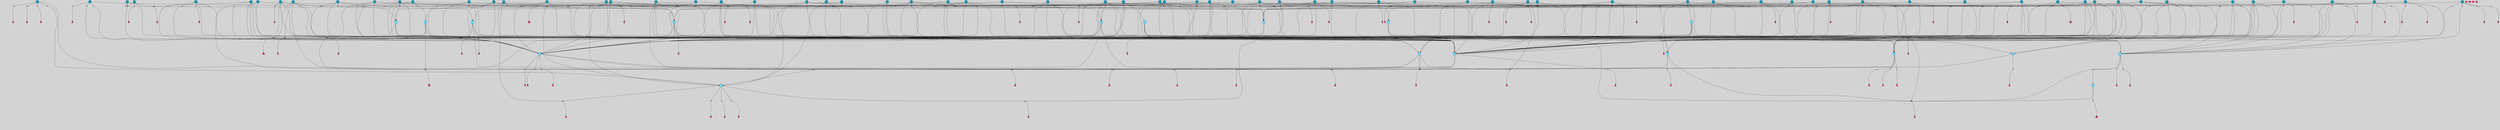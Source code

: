 // File exported with GEGELATI v1.3.1
// On the 2024-04-08 16:57:44
// With the File::TPGGraphDotExporter
digraph{
	graph[pad = "0.212, 0.055" bgcolor = lightgray]
	node[shape=circle style = filled label = ""]
		T3 [fillcolor="#66ddff"]
		T7 [fillcolor="#66ddff"]
		T9 [fillcolor="#66ddff"]
		T27 [fillcolor="#66ddff"]
		T82 [fillcolor="#66ddff"]
		T111 [fillcolor="#66ddff"]
		T129 [fillcolor="#66ddff"]
		T194 [fillcolor="#66ddff"]
		T319 [fillcolor="#66ddff"]
		T345 [fillcolor="#1199bb"]
		T350 [fillcolor="#66ddff"]
		T413 [fillcolor="#66ddff"]
		T459 [fillcolor="#66ddff"]
		T557 [fillcolor="#66ddff"]
		T573 [fillcolor="#66ddff"]
		T592 [fillcolor="#1199bb"]
		T613 [fillcolor="#66ddff"]
		T624 [fillcolor="#1199bb"]
		T689 [fillcolor="#1199bb"]
		T695 [fillcolor="#66ddff"]
		T708 [fillcolor="#1199bb"]
		T709 [fillcolor="#1199bb"]
		T710 [fillcolor="#1199bb"]
		T712 [fillcolor="#1199bb"]
		T718 [fillcolor="#1199bb"]
		T753 [fillcolor="#1199bb"]
		T754 [fillcolor="#1199bb"]
		T757 [fillcolor="#1199bb"]
		T767 [fillcolor="#66ddff"]
		T777 [fillcolor="#1199bb"]
		T778 [fillcolor="#1199bb"]
		T780 [fillcolor="#1199bb"]
		T796 [fillcolor="#66ddff"]
		T804 [fillcolor="#1199bb"]
		T805 [fillcolor="#1199bb"]
		T806 [fillcolor="#1199bb"]
		T807 [fillcolor="#1199bb"]
		T808 [fillcolor="#1199bb"]
		T809 [fillcolor="#1199bb"]
		T812 [fillcolor="#1199bb"]
		T47 [fillcolor="#1199bb"]
		T814 [fillcolor="#1199bb"]
		T815 [fillcolor="#1199bb"]
		T820 [fillcolor="#1199bb"]
		T823 [fillcolor="#1199bb"]
		T824 [fillcolor="#1199bb"]
		T825 [fillcolor="#1199bb"]
		T826 [fillcolor="#1199bb"]
		T829 [fillcolor="#1199bb"]
		T830 [fillcolor="#1199bb"]
		T833 [fillcolor="#1199bb"]
		T839 [fillcolor="#1199bb"]
		T843 [fillcolor="#1199bb"]
		T852 [fillcolor="#1199bb"]
		T853 [fillcolor="#1199bb"]
		T854 [fillcolor="#1199bb"]
		T855 [fillcolor="#1199bb"]
		T856 [fillcolor="#1199bb"]
		T857 [fillcolor="#1199bb"]
		T858 [fillcolor="#1199bb"]
		T859 [fillcolor="#1199bb"]
		T860 [fillcolor="#1199bb"]
		T861 [fillcolor="#1199bb"]
		T862 [fillcolor="#1199bb"]
		T863 [fillcolor="#1199bb"]
		T864 [fillcolor="#1199bb"]
		T865 [fillcolor="#1199bb"]
		T866 [fillcolor="#1199bb"]
		T867 [fillcolor="#1199bb"]
		T717 [fillcolor="#1199bb"]
		T868 [fillcolor="#1199bb"]
		T869 [fillcolor="#1199bb"]
		T870 [fillcolor="#1199bb"]
		T871 [fillcolor="#1199bb"]
		T872 [fillcolor="#1199bb"]
		T558 [fillcolor="#1199bb"]
		T873 [fillcolor="#1199bb"]
		T874 [fillcolor="#1199bb"]
		T875 [fillcolor="#1199bb"]
		T876 [fillcolor="#1199bb"]
		T877 [fillcolor="#1199bb"]
		T878 [fillcolor="#1199bb"]
		T879 [fillcolor="#1199bb"]
		T880 [fillcolor="#1199bb"]
		T881 [fillcolor="#1199bb"]
		T882 [fillcolor="#1199bb"]
		T883 [fillcolor="#1199bb"]
		T884 [fillcolor="#1199bb"]
		T885 [fillcolor="#1199bb"]
		T886 [fillcolor="#1199bb"]
		T887 [fillcolor="#1199bb"]
		P10160 [fillcolor="#cccccc" shape=point] //6|
		I10160 [shape=box style=invis label="6|1&2|6#1|7&#92;n10|7&2|0#1|5&#92;n9|4&0|1#2|2&#92;n8|6&0|0#1|0&#92;n"]
		P10160 -> I10160[style=invis]
		A6588 [fillcolor="#ff3366" shape=box margin=0.03 width=0 height=0 label="3"]
		T3 -> P10160 -> A6588
		P10161 [fillcolor="#cccccc" shape=point] //3|
		I10161 [shape=box style=invis label="7|6&2|4#0|2&#92;n10|3&2|7#1|4&#92;n11|6&0|4#0|1&#92;n7|1&0|0#2|6&#92;n7|6&0|3#2|6&#92;n4|0&2|6#0|1&#92;n4|4&2|5#0|2&#92;n4|6&0|4#2|7&#92;n10|0&2|3#1|5&#92;n2|6&0|5#0|2&#92;n1|0&2|3#0|7&#92;n1|6&2|0#0|5&#92;n6|2&0|1#0|7&#92;n9|2&0|3#2|7&#92;n5|3&0|6#0|6&#92;n1|7&2|5#2|3&#92;n8|1&2|7#0|6&#92;n1|0&2|5#2|1&#92;n7|1&2|2#2|5&#92;n7|4&2|6#0|3&#92;n"]
		P10161 -> I10161[style=invis]
		A6589 [fillcolor="#ff3366" shape=box margin=0.03 width=0 height=0 label="4"]
		T3 -> P10161 -> A6589
		P10162 [fillcolor="#cccccc" shape=point] //-3|
		I10162 [shape=box style=invis label="1|6&2|7#0|7&#92;n10|2&0|7#1|3&#92;n9|6&2|7#2|2&#92;n5|3&0|7#0|7&#92;n1|6&2|3#0|0&#92;n2|3&2|3#2|2&#92;n5|1&2|6#0|6&#92;n"]
		P10162 -> I10162[style=invis]
		A6590 [fillcolor="#ff3366" shape=box margin=0.03 width=0 height=0 label="7"]
		T7 -> P10162 -> A6590
		P10163 [fillcolor="#cccccc" shape=point] //5|
		I10163 [shape=box style=invis label="0|5&2|3#0|1&#92;n0|6&2|1#2|4&#92;n6|2&2|6#0|7&#92;n7|4&0|3#0|1&#92;n5|4&0|7#1|6&#92;n9|1&0|5#2|2&#92;n6|3&2|3#1|7&#92;n11|7&2|4#1|6&#92;n2|5&0|1#0|0&#92;n4|7&0|0#0|2&#92;n6|2&0|6#0|0&#92;n2|1&2|6#2|4&#92;n10|0&2|0#1|0&#92;n6|6&2|4#0|6&#92;n"]
		P10163 -> I10163[style=invis]
		A6591 [fillcolor="#ff3366" shape=box margin=0.03 width=0 height=0 label="8"]
		T7 -> P10163 -> A6591
		P10164 [fillcolor="#cccccc" shape=point] //-6|
		I10164 [shape=box style=invis label="11|1&0|7#2|0&#92;n10|4&0|1#1|0&#92;n4|3&2|4#2|1&#92;n0|5&2|0#0|0&#92;n6|1&0|0#0|3&#92;n8|2&2|0#0|4&#92;n11|4&2|0#1|6&#92;n7|0&2|6#2|3&#92;n5|3&2|6#2|0&#92;n2|0&2|0#0|4&#92;n"]
		P10164 -> I10164[style=invis]
		A6592 [fillcolor="#ff3366" shape=box margin=0.03 width=0 height=0 label="9"]
		T9 -> P10164 -> A6592
		P10165 [fillcolor="#cccccc" shape=point] //2|
		I10165 [shape=box style=invis label="6|3&2|7#1|4&#92;n8|6&0|0#2|5&#92;n2|1&0|2#0|3&#92;n8|7&0|6#0|4&#92;n2|1&2|0#0|1&#92;n0|0&2|2#2|3&#92;n6|6&0|7#2|1&#92;n6|1&0|7#2|6&#92;n5|4&2|7#0|4&#92;n0|3&0|4#2|0&#92;n11|0&2|0#2|5&#92;n4|5&2|5#2|4&#92;n5|7&0|6#0|4&#92;n9|7&2|5#0|3&#92;n5|4&2|1#0|3&#92;n5|3&0|1#1|7&#92;n0|4&0|3#2|5&#92;n"]
		P10165 -> I10165[style=invis]
		A6593 [fillcolor="#ff3366" shape=box margin=0.03 width=0 height=0 label="10"]
		T9 -> P10165 -> A6593
		P10166 [fillcolor="#cccccc" shape=point] //2|
		I10166 [shape=box style=invis label="9|1&2|3#0|1&#92;n5|2&2|0#2|4&#92;n3|6&2|5#2|7&#92;n7|0&2|5#0|4&#92;n1|2&0|3#0|5&#92;n7|3&2|7#0|0&#92;n"]
		P10166 -> I10166[style=invis]
		A6594 [fillcolor="#ff3366" shape=box margin=0.03 width=0 height=0 label="2"]
		T27 -> P10166 -> A6594
		P10167 [fillcolor="#cccccc" shape=point] //-6|
		I10167 [shape=box style=invis label="7|5&0|4#0|4&#92;n11|0&2|5#2|1&#92;n"]
		P10167 -> I10167[style=invis]
		A6595 [fillcolor="#ff3366" shape=box margin=0.03 width=0 height=0 label="3"]
		T27 -> P10167 -> A6595
		T27 -> P10161
		P10168 [fillcolor="#cccccc" shape=point] //0|
		I10168 [shape=box style=invis label="2|5&0|1#0|6&#92;n6|1&2|2#2|7&#92;n8|0&0|3#1|4&#92;n4|3&2|5#2|4&#92;n8|1&2|4#0|0&#92;n6|6&0|1#2|6&#92;n11|7&2|4#2|5&#92;n6|2&2|4#0|2&#92;n8|5&2|4#2|4&#92;n2|1&2|1#2|2&#92;n2|7&2|5#2|6&#92;n9|7&0|5#0|4&#92;n1|2&0|5#2|6&#92;n4|2&2|3#2|7&#92;n3|3&2|1#0|2&#92;n"]
		P10168 -> I10168[style=invis]
		A6596 [fillcolor="#ff3366" shape=box margin=0.03 width=0 height=0 label="5"]
		T27 -> P10168 -> A6596
		P10169 [fillcolor="#cccccc" shape=point] //0|
		I10169 [shape=box style=invis label="4|0&0|3#2|7&#92;n10|2&0|3#1|7&#92;n3|5&0|2#0|3&#92;n4|5&0|0#2|1&#92;n10|7&2|0#1|2&#92;n5|3&2|3#1|6&#92;n9|5&2|0#0|4&#92;n5|4&2|7#0|2&#92;n10|3&2|7#1|4&#92;n7|2&0|1#2|6&#92;n8|6&0|5#0|5&#92;n8|7&2|3#0|5&#92;n2|6&2|4#0|0&#92;n"]
		P10169 -> I10169[style=invis]
		A6597 [fillcolor="#ff3366" shape=box margin=0.03 width=0 height=0 label="5"]
		T27 -> P10169 -> A6597
		P10170 [fillcolor="#cccccc" shape=point] //6|
		I10170 [shape=box style=invis label="7|0&2|5#1|2&#92;n10|6&2|1#1|3&#92;n7|5&0|2#0|7&#92;n10|7&0|1#1|5&#92;n4|6&2|5#0|5&#92;n4|4&0|7#2|7&#92;n"]
		P10170 -> I10170[style=invis]
		A6598 [fillcolor="#ff3366" shape=box margin=0.03 width=0 height=0 label="7"]
		T82 -> P10170 -> A6598
		P10171 [fillcolor="#cccccc" shape=point] //6|
		I10171 [shape=box style=invis label="0|5&2|3#0|1&#92;n0|6&2|1#2|4&#92;n9|1&0|5#2|2&#92;n7|4&0|3#0|1&#92;n5|4&0|7#1|6&#92;n2|5&0|1#0|0&#92;n6|3&2|3#1|7&#92;n11|7&2|4#1|6&#92;n6|2&2|6#0|1&#92;n4|7&0|0#0|2&#92;n6|2&0|6#0|0&#92;n9|1&2|6#2|4&#92;n10|0&2|0#1|0&#92;n6|6&2|4#0|6&#92;n"]
		P10171 -> I10171[style=invis]
		A6599 [fillcolor="#ff3366" shape=box margin=0.03 width=0 height=0 label="8"]
		T82 -> P10171 -> A6599
		T82 -> P10164
		P10172 [fillcolor="#cccccc" shape=point] //-5|
		I10172 [shape=box style=invis label="0|0&2|3#0|2&#92;n10|5&0|6#1|3&#92;n7|3&0|6#2|3&#92;n3|4&0|6#0|6&#92;n10|5&0|2#1|1&#92;n5|0&0|1#0|3&#92;n6|6&2|5#1|5&#92;n7|4&0|2#1|7&#92;n5|7&0|1#2|5&#92;n1|5&0|0#0|3&#92;n7|5&2|1#2|6&#92;n9|0&0|2#0|0&#92;n4|0&2|4#0|0&#92;n4|6&0|0#2|3&#92;n3|1&0|6#2|5&#92;n7|7&2|1#2|3&#92;n9|4&2|2#0|6&#92;n"]
		P10172 -> I10172[style=invis]
		T111 -> P10172 -> T9
		P10173 [fillcolor="#cccccc" shape=point] //7|
		I10173 [shape=box style=invis label="7|4&2|1#2|0&#92;n4|1&2|4#2|3&#92;n5|0&2|0#2|2&#92;n6|1&2|4#2|6&#92;n"]
		P10173 -> I10173[style=invis]
		A6600 [fillcolor="#ff3366" shape=box margin=0.03 width=0 height=0 label="9"]
		T111 -> P10173 -> A6600
		P10174 [fillcolor="#cccccc" shape=point] //2|
		I10174 [shape=box style=invis label="3|0&2|0#0|1&#92;n11|2&0|7#1|6&#92;n8|7&2|4#0|5&#92;n5|3&0|2#2|6&#92;n4|4&2|4#2|6&#92;n3|0&0|7#0|1&#92;n2|7&2|2#2|5&#92;n9|3&2|6#2|7&#92;n7|7&0|0#0|4&#92;n6|1&2|4#1|3&#92;n5|4&2|0#1|6&#92;n1|3&0|7#0|4&#92;n"]
		P10174 -> I10174[style=invis]
		A6601 [fillcolor="#ff3366" shape=box margin=0.03 width=0 height=0 label="7"]
		T111 -> P10174 -> A6601
		T111 -> P10164
		P10175 [fillcolor="#cccccc" shape=point] //8|
		I10175 [shape=box style=invis label="9|0&0|1#2|0&#92;n10|1&2|5#1|4&#92;n8|2&2|6#0|4&#92;n2|4&2|5#2|3&#92;n4|2&2|2#0|2&#92;n7|5&0|2#0|0&#92;n8|2&2|1#1|3&#92;n8|7&0|7#2|1&#92;n1|1&0|0#0|7&#92;n5|6&2|5#1|0&#92;n6|6&2|5#0|0&#92;n11|4&0|3#2|6&#92;n4|2&2|4#0|7&#92;n5|6&0|1#2|0&#92;n11|3&0|2#0|7&#92;n"]
		P10175 -> I10175[style=invis]
		A6602 [fillcolor="#ff3366" shape=box margin=0.03 width=0 height=0 label="6"]
		T129 -> P10175 -> A6602
		P10176 [fillcolor="#cccccc" shape=point] //5|
		I10176 [shape=box style=invis label="3|0&2|0#0|1&#92;n3|0&0|7#0|1&#92;n5|3&0|2#2|6&#92;n4|4&2|4#2|6&#92;n11|2&0|7#1|6&#92;n2|7&2|2#2|5&#92;n9|3&2|6#2|7&#92;n7|7&0|0#0|4&#92;n6|1&2|4#2|3&#92;n5|4&2|0#1|6&#92;n1|3&0|7#0|4&#92;n"]
		P10176 -> I10176[style=invis]
		A6603 [fillcolor="#ff3366" shape=box margin=0.03 width=0 height=0 label="7"]
		T129 -> P10176 -> A6603
		P10177 [fillcolor="#cccccc" shape=point] //10|
		I10177 [shape=box style=invis label="4|5&2|7#2|1&#92;n1|7&2|3#0|6&#92;n3|5&2|2#0|3&#92;n10|3&0|7#1|4&#92;n7|1&0|4#2|6&#92;n10|2&0|3#1|7&#92;n9|5&2|0#0|4&#92;n4|0&0|3#2|7&#92;n11|4&2|6#1|2&#92;n5|4&2|7#0|2&#92;n2|6&2|4#0|0&#92;n6|5&0|7#2|1&#92;n5|3&2|3#1|6&#92;n10|7&2|0#1|2&#92;n"]
		P10177 -> I10177[style=invis]
		A6604 [fillcolor="#ff3366" shape=box margin=0.03 width=0 height=0 label="5"]
		T129 -> P10177 -> A6604
		P10178 [fillcolor="#cccccc" shape=point] //5|
		I10178 [shape=box style=invis label="9|4&2|3#1|3&#92;n0|4&2|4#0|5&#92;n6|1&2|6#2|5&#92;n4|0&0|5#2|0&#92;n"]
		P10178 -> I10178[style=invis]
		A6605 [fillcolor="#ff3366" shape=box margin=0.03 width=0 height=0 label="7"]
		T129 -> P10178 -> A6605
		P10179 [fillcolor="#cccccc" shape=point] //6|
		I10179 [shape=box style=invis label="9|4&2|7#0|6&#92;n8|4&0|1#1|0&#92;n1|3&0|0#2|1&#92;n2|4&0|6#2|2&#92;n5|1&2|5#0|7&#92;n3|0&0|3#2|6&#92;n2|2&2|6#0|2&#92;n8|4&0|4#2|2&#92;n5|1&2|4#0|3&#92;n9|4&0|6#0|6&#92;n5|0&2|2#1|5&#92;n11|7&0|0#1|1&#92;n0|4&0|3#0|3&#92;n7|7&2|4#2|5&#92;n1|5&0|1#2|1&#92;n"]
		P10179 -> I10179[style=invis]
		A6606 [fillcolor="#ff3366" shape=box margin=0.03 width=0 height=0 label="1"]
		T129 -> P10179 -> A6606
		P10180 [fillcolor="#cccccc" shape=point] //5|
		I10180 [shape=box style=invis label="3|0&2|0#2|1&#92;n3|0&0|7#0|1&#92;n5|3&0|2#2|6&#92;n4|4&2|4#2|6&#92;n5|4&2|0#1|6&#92;n2|7&2|2#2|5&#92;n1|3&0|7#0|4&#92;n11|6&2|2#0|7&#92;n7|7&0|0#0|4&#92;n6|1&2|4#2|3&#92;n11|0&0|7#1|6&#92;n9|3&2|6#2|7&#92;n"]
		P10180 -> I10180[style=invis]
		A6607 [fillcolor="#ff3366" shape=box margin=0.03 width=0 height=0 label="7"]
		T194 -> P10180 -> A6607
		P10181 [fillcolor="#cccccc" shape=point] //4|
		I10181 [shape=box style=invis label="7|1&0|6#0|1&#92;n6|7&2|7#1|7&#92;n10|1&2|1#1|1&#92;n9|6&2|2#1|4&#92;n4|7&0|4#2|2&#92;n9|6&0|5#1|1&#92;n10|0&2|6#1|6&#92;n5|1&0|1#2|3&#92;n10|1&0|5#1|0&#92;n3|4&2|3#0|0&#92;n8|2&0|5#2|4&#92;n1|6&2|0#0|0&#92;n2|3&0|1#2|6&#92;n5|2&2|2#1|6&#92;n2|2&0|1#2|1&#92;n3|1&2|7#0|3&#92;n6|7&2|3#0|4&#92;n"]
		P10181 -> I10181[style=invis]
		A6608 [fillcolor="#ff3366" shape=box margin=0.03 width=0 height=0 label="10"]
		T194 -> P10181 -> A6608
		P10182 [fillcolor="#cccccc" shape=point] //-4|
		I10182 [shape=box style=invis label="0|4&0|0#2|7&#92;n8|5&2|4#2|4&#92;n4|3&2|5#2|4&#92;n11|7&2|2#2|5&#92;n6|5&2|2#2|7&#92;n3|2&0|7#0|7&#92;n3|3&2|1#0|3&#92;n2|6&0|3#2|5&#92;n0|1&2|6#2|2&#92;n8|2&0|0#1|6&#92;n0|7&0|5#0|4&#92;n9|5&0|3#2|7&#92;n2|7&2|5#2|6&#92;n9|0&2|0#0|1&#92;n1|2&2|4#0|2&#92;n"]
		P10182 -> I10182[style=invis]
		T194 -> P10182 -> T27
		P10183 [fillcolor="#cccccc" shape=point] //7|
		I10183 [shape=box style=invis label="7|4&2|7#0|4&#92;n4|6&0|1#2|5&#92;n2|1&2|3#0|0&#92;n4|3&2|0#0|1&#92;n0|0&2|7#2|7&#92;n7|7&0|5#2|3&#92;n5|0&2|1#2|2&#92;n10|0&0|4#1|2&#92;n4|4&0|7#0|0&#92;n6|7&0|2#0|1&#92;n1|4&2|5#0|4&#92;n"]
		P10183 -> I10183[style=invis]
		A6609 [fillcolor="#ff3366" shape=box margin=0.03 width=0 height=0 label="0"]
		T194 -> P10183 -> A6609
		P10184 [fillcolor="#cccccc" shape=point] //9|
		I10184 [shape=box style=invis label="11|0&2|0#1|1&#92;n3|6&0|6#0|0&#92;n1|4&0|0#2|4&#92;n7|5&2|2#1|3&#92;n11|7&2|6#1|7&#92;n5|2&0|6#1|5&#92;n9|5&0|6#0|3&#92;n2|2&2|7#0|5&#92;n9|3&2|2#2|0&#92;n11|0&2|7#0|1&#92;n1|1&2|0#0|1&#92;n6|6&0|6#1|2&#92;n9|7&0|1#0|3&#92;n2|0&2|4#2|5&#92;n2|4&2|2#0|0&#92;n6|1&2|1#1|7&#92;n10|7&2|5#1|6&#92;n11|5&2|7#2|4&#92;n"]
		P10184 -> I10184[style=invis]
		A6610 [fillcolor="#ff3366" shape=box margin=0.03 width=0 height=0 label="1"]
		T319 -> P10184 -> A6610
		T319 -> P10178
		P10185 [fillcolor="#cccccc" shape=point] //9|
		I10185 [shape=box style=invis label="9|6&2|0#1|3&#92;n7|1&0|3#0|4&#92;n9|6&2|0#0|1&#92;n1|5&0|0#0|5&#92;n8|6&2|4#0|0&#92;n7|4&2|4#0|7&#92;n6|0&2|4#2|0&#92;n7|7&2|4#2|2&#92;n"]
		P10185 -> I10185[style=invis]
		A6611 [fillcolor="#ff3366" shape=box margin=0.03 width=0 height=0 label="5"]
		T319 -> P10185 -> A6611
		T319 -> P10182
		P10186 [fillcolor="#cccccc" shape=point] //-4|
		I10186 [shape=box style=invis label="11|3&0|7#1|7&#92;n11|7&0|7#2|7&#92;n5|3&0|3#2|0&#92;n0|1&2|2#0|4&#92;n0|0&0|4#2|5&#92;n6|3&2|1#2|3&#92;n11|7&0|0#0|4&#92;n0|0&0|0#0|2&#92;n1|1&0|4#0|3&#92;n6|5&2|7#1|2&#92;n6|6&0|3#2|7&#92;n6|2&0|4#0|0&#92;n5|5&2|6#0|5&#92;n"]
		P10186 -> I10186[style=invis]
		A6612 [fillcolor="#ff3366" shape=box margin=0.03 width=0 height=0 label="8"]
		T319 -> P10186 -> A6612
		T345 -> P10163
		P10187 [fillcolor="#cccccc" shape=point] //10|
		I10187 [shape=box style=invis label="8|6&0|0#1|2&#92;n4|3&0|3#0|3&#92;n10|7&2|0#1|5&#92;n7|0&2|6#2|2&#92;n9|2&0|4#0|7&#92;n2|7&2|1#0|4&#92;n"]
		P10187 -> I10187[style=invis]
		A6613 [fillcolor="#ff3366" shape=box margin=0.03 width=0 height=0 label="3"]
		T345 -> P10187 -> A6613
		P10188 [fillcolor="#cccccc" shape=point] //4|
		I10188 [shape=box style=invis label="11|1&0|7#2|0&#92;n0|7&2|2#2|0&#92;n4|3&2|4#2|1&#92;n0|5&2|0#0|6&#92;n6|1&0|0#0|3&#92;n8|2&2|0#0|4&#92;n7|0&2|6#2|3&#92;n10|4&0|1#1|0&#92;n5|3&2|6#2|0&#92;n2|0&2|0#0|4&#92;n"]
		P10188 -> I10188[style=invis]
		T345 -> P10188 -> T27
		P10189 [fillcolor="#cccccc" shape=point] //-9|
		I10189 [shape=box style=invis label="2|0&2|0#2|1&#92;n4|4&2|4#2|6&#92;n9|1&0|3#1|7&#92;n5|3&0|2#2|6&#92;n2|7&2|2#2|5&#92;n5|4&2|0#1|6&#92;n3|0&0|7#0|1&#92;n1|3&0|7#0|4&#92;n11|6&2|2#0|7&#92;n7|7&0|0#0|4&#92;n11|0&0|7#1|6&#92;n9|3&2|6#2|7&#92;n"]
		P10189 -> I10189[style=invis]
		A6614 [fillcolor="#ff3366" shape=box margin=0.03 width=0 height=0 label="7"]
		T345 -> P10189 -> A6614
		P10190 [fillcolor="#cccccc" shape=point] //-8|
		I10190 [shape=box style=invis label="0|5&2|3#0|1&#92;n0|6&2|1#2|4&#92;n4|7&0|0#0|2&#92;n7|4&0|3#2|1&#92;n10|2&0|7#1|4&#92;n5|4&0|7#1|6&#92;n6|3&2|3#1|7&#92;n11|7&2|4#1|6&#92;n2|5&0|1#0|0&#92;n6|2&2|6#0|7&#92;n6|2&0|6#0|0&#92;n2|1&2|6#2|4&#92;n10|0&2|0#1|0&#92;n6|6&2|4#0|6&#92;n"]
		P10190 -> I10190[style=invis]
		A6615 [fillcolor="#ff3366" shape=box margin=0.03 width=0 height=0 label="8"]
		T345 -> P10190 -> A6615
		T350 -> P10182
		T350 -> P10183
		P10191 [fillcolor="#cccccc" shape=point] //3|
		I10191 [shape=box style=invis label="5|4&2|7#0|1&#92;n0|6&0|6#2|2&#92;n9|5&2|2#2|0&#92;n3|6&2|7#0|2&#92;n3|5&0|0#0|6&#92;n2|6&0|6#2|2&#92;n2|6&2|2#0|0&#92;n5|1&0|4#0|5&#92;n2|6&0|5#2|5&#92;n1|0&0|7#2|2&#92;n4|7&0|6#2|4&#92;n7|3&0|6#2|5&#92;n1|1&0|1#0|3&#92;n"]
		P10191 -> I10191[style=invis]
		A6616 [fillcolor="#ff3366" shape=box margin=0.03 width=0 height=0 label="1"]
		T350 -> P10191 -> A6616
		P10192 [fillcolor="#cccccc" shape=point] //-2|
		I10192 [shape=box style=invis label="2|0&2|3#2|5&#92;n10|3&2|7#1|4&#92;n8|1&2|7#0|6&#92;n7|6&0|3#2|6&#92;n4|0&2|6#0|1&#92;n4|4&2|5#0|2&#92;n4|6&0|2#2|7&#92;n7|6&2|4#0|2&#92;n11|7&2|7#0|3&#92;n6|6&0|3#0|6&#92;n1|6&2|0#0|5&#92;n11|6&0|4#0|1&#92;n2|6&0|5#0|2&#92;n6|2&0|1#0|7&#92;n9|2&0|3#2|7&#92;n5|3&0|6#0|6&#92;n7|1&2|2#2|5&#92;n1|0&2|3#0|7&#92;n1|0&2|5#0|1&#92;n3|4&2|6#0|3&#92;n"]
		P10192 -> I10192[style=invis]
		A6617 [fillcolor="#ff3366" shape=box margin=0.03 width=0 height=0 label="4"]
		T350 -> P10192 -> A6617
		T350 -> P10183
		P10193 [fillcolor="#cccccc" shape=point] //-4|
		I10193 [shape=box style=invis label="1|5&2|1#2|4&#92;n3|0&2|3#2|6&#92;n0|3&0|0#0|1&#92;n8|6&2|5#1|5&#92;n9|7&2|5#2|0&#92;n4|1&0|7#2|2&#92;n4|2&0|3#0|0&#92;n"]
		P10193 -> I10193[style=invis]
		A6618 [fillcolor="#ff3366" shape=box margin=0.03 width=0 height=0 label="2"]
		T413 -> P10193 -> A6618
		T413 -> P10171
		P10194 [fillcolor="#cccccc" shape=point] //-4|
		I10194 [shape=box style=invis label="7|5&2|2#0|7&#92;n9|6&2|3#0|3&#92;n10|6&2|1#1|0&#92;n8|0&0|5#1|3&#92;n7|5&0|5#1|5&#92;n5|1&2|5#2|1&#92;n"]
		P10194 -> I10194[style=invis]
		A6619 [fillcolor="#ff3366" shape=box margin=0.03 width=0 height=0 label="7"]
		T413 -> P10194 -> A6619
		T413 -> P10181
		P10195 [fillcolor="#cccccc" shape=point] //-5|
		I10195 [shape=box style=invis label="7|7&2|4#0|6&#92;n8|5&2|1#0|3&#92;n0|0&0|0#2|7&#92;n2|2&0|5#2|4&#92;n1|0&2|5#0|2&#92;n11|1&2|3#0|5&#92;n2|7&2|0#2|3&#92;n9|4&2|7#1|2&#92;n5|5&0|7#0|5&#92;n"]
		P10195 -> I10195[style=invis]
		T413 -> P10195 -> T319
		T459 -> P10193
		T459 -> P10194
		T459 -> P10181
		T459 -> P10195
		P10196 [fillcolor="#cccccc" shape=point] //8|
		I10196 [shape=box style=invis label="6|5&2|5#0|4&#92;n9|0&0|5#0|7&#92;n2|6&0|4#2|4&#92;n7|1&0|3#0|2&#92;n1|4&2|4#0|3&#92;n3|2&2|2#0|3&#92;n"]
		P10196 -> I10196[style=invis]
		T459 -> P10196 -> T350
		T557 -> P10195
		T557 -> P10160
		T557 -> P10181
		P10197 [fillcolor="#cccccc" shape=point] //4|
		I10197 [shape=box style=invis label="7|1&0|6#0|1&#92;n5|2&2|5#1|6&#92;n10|1&2|1#1|1&#92;n9|6&2|2#1|4&#92;n4|7&0|4#2|2&#92;n9|6&0|4#1|1&#92;n10|0&2|6#1|6&#92;n5|1&0|1#2|3&#92;n1|6&2|0#0|1&#92;n8|2&0|5#2|4&#92;n3|4&2|3#0|0&#92;n10|1&0|5#1|0&#92;n2|2&0|1#2|1&#92;n3|1&2|7#0|3&#92;n"]
		P10197 -> I10197[style=invis]
		A6620 [fillcolor="#ff3366" shape=box margin=0.03 width=0 height=0 label="10"]
		T557 -> P10197 -> A6620
		P10198 [fillcolor="#cccccc" shape=point] //1|
		I10198 [shape=box style=invis label="10|5&2|0#1|7&#92;n9|2&2|7#2|2&#92;n9|0&2|5#2|1&#92;n"]
		P10198 -> I10198[style=invis]
		A6621 [fillcolor="#ff3366" shape=box margin=0.03 width=0 height=0 label="3"]
		T557 -> P10198 -> A6621
		P10199 [fillcolor="#cccccc" shape=point] //10|
		I10199 [shape=box style=invis label="11|1&0|6#1|0&#92;n6|0&0|1#1|1&#92;n"]
		P10199 -> I10199[style=invis]
		A6622 [fillcolor="#ff3366" shape=box margin=0.03 width=0 height=0 label="3"]
		T573 -> P10199 -> A6622
		P10200 [fillcolor="#cccccc" shape=point] //0|
		I10200 [shape=box style=invis label="4|3&0|6#0|3&#92;n5|7&2|3#2|2&#92;n1|4&2|6#0|3&#92;n11|1&0|4#2|6&#92;n9|6&2|4#1|4&#92;n2|4&0|5#0|7&#92;n10|0&0|6#1|2&#92;n3|1&0|6#0|2&#92;n2|7&2|7#2|6&#92;n5|2&0|5#1|5&#92;n10|4&2|5#1|7&#92;n10|6&2|0#1|4&#92;n8|4&2|1#2|5&#92;n1|4&2|7#2|0&#92;n4|0&0|4#2|4&#92;n4|5&2|7#0|6&#92;n11|5&2|6#2|3&#92;n0|3&0|5#0|1&#92;n"]
		P10200 -> I10200[style=invis]
		T573 -> P10200 -> T111
		P10201 [fillcolor="#cccccc" shape=point] //-7|
		I10201 [shape=box style=invis label="8|0&0|5#0|1&#92;n11|3&0|7#1|6&#92;n5|1&0|6#2|7&#92;n5|7&0|1#1|4&#92;n0|6&2|0#0|7&#92;n10|2&2|5#1|6&#92;n0|0&2|1#0|7&#92;n0|0&2|5#0|1&#92;n0|3&2|2#2|3&#92;n9|3&0|5#0|6&#92;n"]
		P10201 -> I10201[style=invis]
		T573 -> P10201 -> T7
		P10202 [fillcolor="#cccccc" shape=point] //0|
		I10202 [shape=box style=invis label="4|3&0|6#0|3&#92;n5|7&2|3#2|2&#92;n5|6&0|7#1|2&#92;n1|4&2|6#0|3&#92;n11|1&0|4#2|6&#92;n9|5&2|4#1|4&#92;n2|4&0|5#0|7&#92;n10|0&0|6#1|2&#92;n3|1&0|6#0|2&#92;n2|7&2|7#2|6&#92;n5|2&0|5#1|5&#92;n10|4&2|5#1|7&#92;n10|6&2|0#1|4&#92;n8|4&2|1#2|5&#92;n4|0&0|4#2|4&#92;n4|5&2|7#0|6&#92;n11|5&2|6#2|3&#92;n0|3&0|5#0|1&#92;n"]
		P10202 -> I10202[style=invis]
		T573 -> P10202 -> T111
		P10203 [fillcolor="#cccccc" shape=point] //-6|
		I10203 [shape=box style=invis label="4|3&2|4#2|1&#92;n3|3&0|1#2|0&#92;n8|1&2|6#0|4&#92;n6|1&0|0#0|3&#92;n2|0&2|0#0|4&#92;n9|6&2|6#1|0&#92;n3|1&2|3#2|6&#92;n6|0&2|0#0|1&#92;n5|3&2|7#2|0&#92;n4|1&2|4#2|4&#92;n7|7&2|3#1|4&#92;n4|1&0|2#0|0&#92;n7|6&0|5#1|7&#92;n"]
		P10203 -> I10203[style=invis]
		A6623 [fillcolor="#ff3366" shape=box margin=0.03 width=0 height=0 label="9"]
		T573 -> P10203 -> A6623
		T592 -> P10195
		T592 -> P10181
		T592 -> P10197
		T592 -> P10198
		P10204 [fillcolor="#cccccc" shape=point] //-6|
		I10204 [shape=box style=invis label="0|3&2|3#2|0&#92;n3|7&2|2#2|6&#92;n11|5&2|6#0|2&#92;n5|5&2|6#2|0&#92;n3|0&0|6#0|3&#92;n4|7&0|7#2|7&#92;n7|2&2|5#1|5&#92;n9|4&2|3#1|5&#92;n2|5&2|7#2|4&#92;n1|2&0|5#0|1&#92;n5|4&2|4#1|3&#92;n7|0&0|7#1|1&#92;n9|3&0|6#1|4&#92;n"]
		P10204 -> I10204[style=invis]
		A6624 [fillcolor="#ff3366" shape=box margin=0.03 width=0 height=0 label="5"]
		T592 -> P10204 -> A6624
		P10205 [fillcolor="#cccccc" shape=point] //4|
		I10205 [shape=box style=invis label="0|5&2|3#0|1&#92;n0|6&2|1#0|4&#92;n6|6&2|4#0|6&#92;n4|4&0|6#0|3&#92;n10|0&2|0#1|5&#92;n2|5&0|1#0|0&#92;n7|4&0|3#0|1&#92;n11|7&2|4#1|6&#92;n1|1&0|5#2|2&#92;n6|2&2|6#0|1&#92;n1|2&0|6#0|0&#92;n9|3&2|0#0|0&#92;n9|2&2|6#2|4&#92;n7|4&0|0#2|1&#92;n6|3&2|3#1|7&#92;n0|0&2|4#2|5&#92;n"]
		P10205 -> I10205[style=invis]
		A6625 [fillcolor="#ff3366" shape=box margin=0.03 width=0 height=0 label="8"]
		T613 -> P10205 -> A6625
		T613 -> P10194
		P10206 [fillcolor="#cccccc" shape=point] //2|
		I10206 [shape=box style=invis label="7|7&2|4#0|6&#92;n8|5&2|1#0|3&#92;n9|7&2|2#2|2&#92;n0|0&0|0#2|7&#92;n1|0&2|5#0|2&#92;n2|2&0|5#2|4&#92;n11|1&2|3#0|5&#92;n2|7&2|1#2|3&#92;n9|4&2|7#1|2&#92;n5|0&0|7#0|5&#92;n"]
		P10206 -> I10206[style=invis]
		T613 -> P10206 -> T319
		T613 -> P10177
		P10207 [fillcolor="#cccccc" shape=point] //8|
		I10207 [shape=box style=invis label="11|4&2|0#1|6&#92;n4|3&0|6#0|5&#92;n3|0&2|6#0|3&#92;n9|3&2|5#0|5&#92;n2|6&0|6#2|1&#92;n9|7&0|5#1|4&#92;n"]
		P10207 -> I10207[style=invis]
		T613 -> P10207 -> T194
		P10208 [fillcolor="#cccccc" shape=point] //-5|
		I10208 [shape=box style=invis label="7|7&2|4#0|6&#92;n8|5&2|1#0|3&#92;n2|2&0|7#2|4&#92;n0|0&0|0#2|7&#92;n1|0&2|5#0|2&#92;n11|1&2|3#0|5&#92;n9|4&2|7#1|2&#92;n5|5&0|7#0|5&#92;n"]
		P10208 -> I10208[style=invis]
		T624 -> P10208 -> T319
		P10209 [fillcolor="#cccccc" shape=point] //-8|
		I10209 [shape=box style=invis label="2|3&0|0#0|3&#92;n10|7&2|7#1|0&#92;n5|0&2|0#2|3&#92;n9|3&0|3#2|3&#92;n3|2&0|3#0|5&#92;n4|2&2|6#2|1&#92;n"]
		P10209 -> I10209[style=invis]
		T624 -> P10209 -> T111
		P10210 [fillcolor="#cccccc" shape=point] //-1|
		I10210 [shape=box style=invis label="3|7&0|2#0|3&#92;n2|1&0|7#2|3&#92;n0|0&0|3#2|7&#92;n4|5&2|0#2|1&#92;n0|5&0|5#2|6&#92;n5|4&2|7#0|2&#92;n9|5&2|0#0|4&#92;n8|6&2|3#0|5&#92;n10|3&2|7#1|4&#92;n6|3&0|5#0|0&#92;n5|3&2|3#1|6&#92;n8|4&0|5#0|5&#92;n2|5&2|3#0|0&#92;n10|3&0|3#1|7&#92;n6|0&0|4#2|1&#92;n"]
		P10210 -> I10210[style=invis]
		A6626 [fillcolor="#ff3366" shape=box margin=0.03 width=0 height=0 label="5"]
		T624 -> P10210 -> A6626
		P10211 [fillcolor="#cccccc" shape=point] //-6|
		I10211 [shape=box style=invis label="3|5&0|0#0|2&#92;n6|6&2|1#2|6&#92;n4|6&0|1#2|5&#92;n7|1&0|6#1|3&#92;n11|1&2|4#0|5&#92;n1|2&0|1#2|3&#92;n4|3&0|5#2|4&#92;n4|0&0|5#2|0&#92;n8|5&2|4#2|4&#92;n2|4&0|1#0|6&#92;n5|1&2|4#0|0&#92;n3|3&2|1#0|2&#92;n9|7&0|5#0|4&#92;n2|2&0|6#2|0&#92;n7|1&2|2#2|2&#92;n"]
		P10211 -> I10211[style=invis]
		A6627 [fillcolor="#ff3366" shape=box margin=0.03 width=0 height=0 label="5"]
		T624 -> P10211 -> A6627
		P10212 [fillcolor="#cccccc" shape=point] //-7|
		I10212 [shape=box style=invis label="6|3&0|1#1|5&#92;n11|1&2|6#1|2&#92;n4|3&0|3#0|0&#92;n1|3&2|4#2|2&#92;n6|4&2|2#0|7&#92;n4|2&2|7#2|5&#92;n1|2&0|3#2|3&#92;n7|3&0|3#2|7&#92;n8|0&2|6#2|7&#92;n4|3&2|7#2|6&#92;n9|6&2|6#2|6&#92;n9|0&0|2#1|3&#92;n"]
		P10212 -> I10212[style=invis]
		A6628 [fillcolor="#ff3366" shape=box margin=0.03 width=0 height=0 label="3"]
		T624 -> P10212 -> A6628
		P10213 [fillcolor="#cccccc" shape=point] //9|
		I10213 [shape=box style=invis label="8|0&0|5#0|1&#92;n0|6&2|0#0|7&#92;n5|7&0|1#1|4&#92;n5|1&0|6#2|7&#92;n11|3&0|7#1|6&#92;n10|2&2|5#1|6&#92;n10|0&0|3#1|4&#92;n0|0&2|5#0|7&#92;n0|0&2|5#0|1&#92;n0|4&2|2#2|3&#92;n11|7&2|5#0|5&#92;n"]
		P10213 -> I10213[style=invis]
		T689 -> P10213 -> T7
		T689 -> P10193
		P10214 [fillcolor="#cccccc" shape=point] //-3|
		I10214 [shape=box style=invis label="0|3&0|3#2|7&#92;n4|0&2|3#0|3&#92;n0|3&0|2#0|1&#92;n3|3&0|1#0|2&#92;n3|5&0|1#0|0&#92;n8|6&2|7#1|0&#92;n6|4&2|6#0|0&#92;n10|0&2|3#1|4&#92;n2|6&2|7#0|7&#92;n1|7&2|5#0|2&#92;n1|5&2|0#0|4&#92;n"]
		P10214 -> I10214[style=invis]
		T689 -> P10214 -> T3
		P10215 [fillcolor="#cccccc" shape=point] //5|
		I10215 [shape=box style=invis label="11|4&2|0#1|6&#92;n3|0&2|6#0|3&#92;n0|7&2|3#2|5&#92;n9|1&2|5#0|5&#92;n2|6&0|7#2|1&#92;n4|3&0|6#0|5&#92;n"]
		P10215 -> I10215[style=invis]
		T689 -> P10215 -> T194
		T689 -> P10194
		P10216 [fillcolor="#cccccc" shape=point] //-5|
		I10216 [shape=box style=invis label="0|5&2|3#0|1&#92;n0|6&2|1#2|4&#92;n6|2&2|6#0|7&#92;n9|0&2|7#1|1&#92;n7|4&0|3#0|1&#92;n3|5&2|7#0|6&#92;n11|7&2|3#1|6&#92;n2|1&2|6#2|4&#92;n5|0&0|7#1|6&#92;n2|5&0|1#0|0&#92;n4|7&0|0#0|2&#92;n6|2&0|6#0|0&#92;n9|1&2|5#2|2&#92;n10|0&0|0#1|0&#92;n2|7&2|6#0|3&#92;n6|6&2|4#0|6&#92;n"]
		P10216 -> I10216[style=invis]
		T695 -> P10216 -> T129
		P10217 [fillcolor="#cccccc" shape=point] //-5|
		I10217 [shape=box style=invis label="11|4&2|0#1|6&#92;n2|6&0|6#2|1&#92;n9|1&2|5#0|5&#92;n3|0&2|6#0|3&#92;n9|7&0|5#1|4&#92;n"]
		P10217 -> I10217[style=invis]
		T695 -> P10217 -> T194
		P10218 [fillcolor="#cccccc" shape=point] //4|
		I10218 [shape=box style=invis label="0|5&2|3#0|1&#92;n0|6&2|1#2|4&#92;n6|2&2|6#0|7&#92;n9|1&2|5#2|2&#92;n7|4&0|3#0|1&#92;n11|7&2|4#1|6&#92;n9|0&2|7#1|1&#92;n5|4&0|7#1|6&#92;n2|5&0|1#0|0&#92;n4|7&0|0#0|2&#92;n6|2&0|6#0|0&#92;n2|1&2|6#2|4&#92;n10|0&0|0#1|0&#92;n2|7&2|6#0|3&#92;n6|6&2|4#0|6&#92;n"]
		P10218 -> I10218[style=invis]
		T695 -> P10218 -> T129
		T695 -> P10213
		T708 -> P10218
		P10219 [fillcolor="#cccccc" shape=point] //0|
		I10219 [shape=box style=invis label="3|0&2|6#0|3&#92;n5|7&0|5#2|1&#92;n11|4&2|0#1|6&#92;n9|3&2|5#0|5&#92;n2|6&0|6#2|4&#92;n"]
		P10219 -> I10219[style=invis]
		T708 -> P10219 -> T194
		P10220 [fillcolor="#cccccc" shape=point] //8|
		I10220 [shape=box style=invis label="11|2&2|3#1|3&#92;n8|0&0|7#0|5&#92;n7|2&2|4#2|6&#92;n1|6&0|1#2|0&#92;n2|1&0|4#2|6&#92;n4|3&0|2#0|5&#92;n5|0&2|2#1|4&#92;n9|4&0|1#2|5&#92;n2|0&0|2#0|0&#92;n"]
		P10220 -> I10220[style=invis]
		T708 -> P10220 -> T413
		P10221 [fillcolor="#cccccc" shape=point] //6|
		I10221 [shape=box style=invis label="7|2&0|2#2|5&#92;n1|7&2|3#2|5&#92;n3|6&2|6#2|3&#92;n6|1&2|5#2|6&#92;n10|0&0|1#1|7&#92;n"]
		P10221 -> I10221[style=invis]
		T708 -> P10221 -> T111
		T708 -> P10195
		P10222 [fillcolor="#cccccc" shape=point] //0|
		I10222 [shape=box style=invis label="8|5&2|3#1|7&#92;n9|7&2|3#2|7&#92;n2|0&2|1#2|4&#92;n"]
		P10222 -> I10222[style=invis]
		T709 -> P10222 -> T27
		T709 -> P10207
		P10223 [fillcolor="#cccccc" shape=point] //0|
		I10223 [shape=box style=invis label="4|4&2|6#2|1&#92;n9|6&2|0#2|0&#92;n4|3&0|6#0|5&#92;n3|0&2|6#0|3&#92;n11|4&2|0#1|6&#92;n2|6&0|6#2|1&#92;n2|7&0|5#2|4&#92;n9|3&2|5#0|5&#92;n"]
		P10223 -> I10223[style=invis]
		T709 -> P10223 -> T194
		T709 -> P10213
		P10224 [fillcolor="#cccccc" shape=point] //10|
		I10224 [shape=box style=invis label="9|3&2|7#1|1&#92;n0|2&2|6#2|4&#92;n2|1&0|0#0|7&#92;n0|5&0|6#0|4&#92;n6|0&0|4#2|7&#92;n"]
		P10224 -> I10224[style=invis]
		T709 -> P10224 -> T319
		T710 -> P10217
		T710 -> P10213
		P10225 [fillcolor="#cccccc" shape=point] //-1|
		I10225 [shape=box style=invis label="4|3&0|6#0|3&#92;n0|0&2|6#2|0&#92;n11|7&0|6#2|3&#92;n5|0&0|5#1|5&#92;n11|1&0|4#2|6&#92;n9|6&2|4#1|4&#92;n3|2&2|3#0|6&#92;n2|7&2|7#2|6&#92;n10|0&0|1#1|2&#92;n0|3&0|5#2|1&#92;n1|4&2|6#0|3&#92;n5|7&2|3#2|1&#92;n10|6&2|0#1|4&#92;n8|4&2|1#2|5&#92;n1|4&2|7#2|0&#92;n4|3&0|4#2|4&#92;n4|5&2|7#0|6&#92;n11|5&2|6#2|6&#92;n2|4&0|5#0|7&#92;n"]
		P10225 -> I10225[style=invis]
		T710 -> P10225 -> T129
		P10226 [fillcolor="#cccccc" shape=point] //8|
		I10226 [shape=box style=invis label="3|0&2|6#0|3&#92;n4|3&0|6#0|5&#92;n11|4&2|0#1|6&#92;n9|3&2|5#0|5&#92;n2|2&0|6#2|1&#92;n"]
		P10226 -> I10226[style=invis]
		T710 -> P10226 -> T194
		P10227 [fillcolor="#cccccc" shape=point] //8|
		I10227 [shape=box style=invis label="11|4&2|0#1|6&#92;n2|6&0|6#2|1&#92;n3|0&2|6#0|3&#92;n9|3&2|7#0|5&#92;n4|3&0|6#0|5&#92;n9|7&0|5#1|4&#92;n"]
		P10227 -> I10227[style=invis]
		T712 -> P10227 -> T194
		P10228 [fillcolor="#cccccc" shape=point] //6|
		I10228 [shape=box style=invis label="6|3&2|0#0|0&#92;n0|5&2|3#0|1&#92;n1|0&0|0#2|0&#92;n6|2&0|6#1|0&#92;n5|4&0|7#1|6&#92;n2|5&0|1#0|0&#92;n6|3&2|3#1|7&#92;n11|7&2|4#1|6&#92;n6|2&2|6#0|1&#92;n9|1&2|6#2|4&#92;n7|4&0|3#0|1&#92;n9|6&2|1#2|4&#92;n10|6&2|4#1|6&#92;n"]
		P10228 -> I10228[style=invis]
		A6629 [fillcolor="#ff3366" shape=box margin=0.03 width=0 height=0 label="8"]
		T712 -> P10228 -> A6629
		P10229 [fillcolor="#cccccc" shape=point] //4|
		I10229 [shape=box style=invis label="10|0&2|3#1|5&#92;n7|1&0|0#2|6&#92;n1|0&2|3#0|7&#92;n4|0&2|6#0|1&#92;n5|3&0|6#0|6&#92;n1|7&2|5#2|0&#92;n7|6&2|4#0|1&#92;n7|6&0|4#2|6&#92;n2|6&0|5#0|2&#92;n1|6&2|0#0|5&#92;n6|2&0|1#0|7&#92;n9|2&0|3#2|7&#92;n4|4&2|0#0|2&#92;n4|6&0|4#2|7&#92;n8|1&2|7#0|6&#92;n11|4&2|0#2|3&#92;n1|0&2|5#0|1&#92;n7|1&2|2#2|5&#92;n4|2&2|5#2|2&#92;n"]
		P10229 -> I10229[style=invis]
		T712 -> P10229 -> T459
		P10230 [fillcolor="#cccccc" shape=point] //-7|
		I10230 [shape=box style=invis label="1|4&2|6#0|3&#92;n11|7&0|6#2|3&#92;n5|7&2|3#2|2&#92;n11|1&0|4#2|6&#92;n8|7&0|4#2|1&#92;n4|3&0|6#0|3&#92;n3|2&2|2#0|6&#92;n2|4&0|5#0|7&#92;n10|0&0|1#1|2&#92;n2|7&2|7#2|6&#92;n9|6&2|4#1|4&#92;n10|6&2|0#1|4&#92;n2|1&2|1#2|4&#92;n8|4&2|1#2|5&#92;n1|4&2|7#2|0&#92;n4|3&0|4#2|4&#92;n4|5&2|7#0|6&#92;n11|5&2|6#2|6&#92;n0|3&0|5#0|1&#92;n"]
		P10230 -> I10230[style=invis]
		T712 -> P10230 -> T129
		T718 -> P10218
		P10231 [fillcolor="#cccccc" shape=point] //-2|
		I10231 [shape=box style=invis label="5|3&2|5#0|5&#92;n11|6&2|7#1|6&#92;n0|7&2|1#0|6&#92;n4|1&2|5#0|0&#92;n2|6&0|6#2|1&#92;n1|0&2|6#0|3&#92;n"]
		P10231 -> I10231[style=invis]
		T718 -> P10231 -> T194
		T718 -> P10207
		P10232 [fillcolor="#cccccc" shape=point] //-1|
		I10232 [shape=box style=invis label="1|7&2|1#0|6&#92;n8|1&2|3#0|5&#92;n10|6&2|7#1|0&#92;n1|7&2|5#0|2&#92;n0|3&0|3#2|2&#92;n3|5&0|1#0|0&#92;n3|5&0|2#0|3&#92;n1|5&2|0#0|4&#92;n5|7&2|2#2|5&#92;n4|0&2|3#0|3&#92;n"]
		P10232 -> I10232[style=invis]
		T718 -> P10232 -> T3
		T718 -> P10207
		T753 -> P10218
		T753 -> P10229
		P10233 [fillcolor="#cccccc" shape=point] //-8|
		I10233 [shape=box style=invis label="6|0&2|1#2|4&#92;n1|3&2|6#0|2&#92;n10|5&2|1#1|7&#92;n7|7&2|3#0|6&#92;n9|1&2|3#0|0&#92;n11|2&2|4#2|0&#92;n5|2&0|2#1|1&#92;n1|6&0|4#2|4&#92;n7|4&0|6#2|3&#92;n"]
		P10233 -> I10233[style=invis]
		A6630 [fillcolor="#ff3366" shape=box margin=0.03 width=0 height=0 label="0"]
		T753 -> P10233 -> A6630
		P10234 [fillcolor="#cccccc" shape=point] //-9|
		I10234 [shape=box style=invis label="7|6&0|7#1|2&#92;n2|7&2|7#2|6&#92;n10|6&0|0#1|1&#92;n1|4&2|6#0|6&#92;n11|0&0|6#1|2&#92;n10|4&2|0#1|0&#92;n5|2&0|5#1|5&#92;n10|4&0|5#1|7&#92;n6|0&0|4#2|7&#92;n11|0&2|6#2|3&#92;n8|4&2|1#1|5&#92;n4|5&2|7#0|6&#92;n0|3&2|4#0|1&#92;n10|0&0|2#1|4&#92;n1|5&0|7#0|3&#92;n"]
		P10234 -> I10234[style=invis]
		T753 -> P10234 -> T111
		P10235 [fillcolor="#cccccc" shape=point] //3|
		I10235 [shape=box style=invis label="0|0&2|3#0|1&#92;n0|6&2|1#2|4&#92;n6|2&2|6#0|7&#92;n4|7&0|0#0|2&#92;n7|4&0|3#0|1&#92;n11|7&2|4#1|6&#92;n9|0&2|7#1|1&#92;n5|4&0|7#1|6&#92;n2|5&0|1#0|0&#92;n9|1&2|5#2|2&#92;n6|2&0|6#0|0&#92;n2|1&2|6#2|4&#92;n10|0&0|0#1|0&#92;n2|7&2|6#0|3&#92;n6|6&2|4#0|6&#92;n"]
		P10235 -> I10235[style=invis]
		T754 -> P10235 -> T695
		P10236 [fillcolor="#cccccc" shape=point] //8|
		I10236 [shape=box style=invis label="11|4&2|4#1|6&#92;n9|3&2|5#0|5&#92;n3|0&2|6#0|3&#92;n4|3&0|6#0|5&#92;n2|6&0|6#2|1&#92;n9|7&0|5#1|4&#92;n"]
		P10236 -> I10236[style=invis]
		T754 -> P10236 -> T194
		T754 -> P10202
		T757 -> P10207
		P10237 [fillcolor="#cccccc" shape=point] //-7|
		I10237 [shape=box style=invis label="3|0&2|6#2|3&#92;n10|3&2|2#1|4&#92;n8|5&2|1#2|7&#92;n3|5&0|3#2|5&#92;n1|7&2|6#2|0&#92;n"]
		P10237 -> I10237[style=invis]
		T757 -> P10237 -> T350
		P10238 [fillcolor="#cccccc" shape=point] //-9|
		I10238 [shape=box style=invis label="3|4&0|7#0|6&#92;n8|0&0|5#1|3&#92;n6|0&2|7#2|6&#92;n7|5&2|2#2|7&#92;n3|2&0|1#2|7&#92;n9|5&0|5#0|5&#92;n10|5&0|6#1|0&#92;n9|6&2|3#0|3&#92;n"]
		P10238 -> I10238[style=invis]
		A6631 [fillcolor="#ff3366" shape=box margin=0.03 width=0 height=0 label="7"]
		T757 -> P10238 -> A6631
		P10239 [fillcolor="#cccccc" shape=point] //4|
		I10239 [shape=box style=invis label="2|6&2|6#0|1&#92;n3|0&2|6#0|3&#92;n9|3&2|5#0|5&#92;n4|3&2|6#0|5&#92;n9|7&0|5#1|4&#92;n"]
		P10239 -> I10239[style=invis]
		T757 -> P10239 -> T194
		P10240 [fillcolor="#cccccc" shape=point] //6|
		I10240 [shape=box style=invis label="0|5&0|3#0|2&#92;n5|7&0|4#0|1&#92;n10|0&2|2#1|2&#92;n8|7&2|0#1|7&#92;n10|6&2|2#1|5&#92;n"]
		P10240 -> I10240[style=invis]
		A6632 [fillcolor="#ff3366" shape=box margin=0.03 width=0 height=0 label="2"]
		T767 -> P10240 -> A6632
		T767 -> P10207
		P10241 [fillcolor="#cccccc" shape=point] //-1|
		I10241 [shape=box style=invis label="2|1&2|6#2|4&#92;n2|3&2|4#2|7&#92;n0|4&2|5#0|1&#92;n5|7&2|1#2|3&#92;n0|6&2|1#2|4&#92;n7|4&0|3#0|1&#92;n10|0&0|0#1|0&#92;n9|1&0|5#2|2&#92;n5|4&0|7#1|6&#92;n2|5&0|1#0|0&#92;n4|7&0|0#0|4&#92;n6|2&0|6#0|0&#92;n9|0&2|7#1|1&#92;n11|7&2|4#1|1&#92;n"]
		P10241 -> I10241[style=invis]
		T767 -> P10241 -> T129
		P10242 [fillcolor="#cccccc" shape=point] //6|
		I10242 [shape=box style=invis label="1|4&2|6#0|3&#92;n11|7&0|6#2|3&#92;n5|7&2|3#2|2&#92;n11|1&0|4#2|6&#92;n8|7&0|4#2|1&#92;n9|6&2|4#1|4&#92;n3|2&2|2#0|6&#92;n2|4&0|5#0|7&#92;n10|0&0|1#1|2&#92;n2|7&2|7#2|6&#92;n4|3&0|6#0|3&#92;n5|0&0|5#1|5&#92;n10|6&2|0#1|4&#92;n8|4&2|1#2|5&#92;n1|4&2|7#2|0&#92;n4|3&0|4#2|4&#92;n4|5&2|7#0|6&#92;n11|5&2|6#2|6&#92;n0|3&0|5#0|1&#92;n"]
		P10242 -> I10242[style=invis]
		T767 -> P10242 -> T129
		T767 -> P10194
		P10243 [fillcolor="#cccccc" shape=point] //-9|
		I10243 [shape=box style=invis label="1|7&0|2#0|4&#92;n0|3&2|3#2|2&#92;n1|7&2|1#2|6&#92;n4|5&2|1#0|0&#92;n2|5&2|0#0|2&#92;n1|0&2|2#2|5&#92;n8|6&0|0#1|5&#92;n1|3&0|3#2|3&#92;n6|5&2|6#2|7&#92;n10|3&2|5#1|5&#92;n3|7&2|5#2|2&#92;n3|5&2|1#0|3&#92;n6|7&2|2#1|1&#92;n8|1&2|3#0|5&#92;n"]
		P10243 -> I10243[style=invis]
		T777 -> P10243 -> T459
		P10244 [fillcolor="#cccccc" shape=point] //9|
		I10244 [shape=box style=invis label="0|3&0|3#0|1&#92;n10|0&0|6#1|2&#92;n4|3&0|6#0|3&#92;n11|4&2|4#2|7&#92;n3|3&0|2#0|1&#92;n9|6&2|7#1|6&#92;n7|0&0|1#1|7&#92;n9|1&2|4#1|4&#92;n8|2&2|4#0|0&#92;n9|4&0|4#2|1&#92;n6|7&0|4#1|4&#92;n1|4&2|6#0|3&#92;n5|2&0|7#1|5&#92;n5|7&2|3#2|2&#92;n4|1&2|7#0|4&#92;n10|4&2|1#1|7&#92;n2|7&2|7#2|6&#92;n9|6&0|4#2|4&#92;n"]
		P10244 -> I10244[style=invis]
		T777 -> P10244 -> T111
		P10245 [fillcolor="#cccccc" shape=point] //8|
		I10245 [shape=box style=invis label="11|5&0|6#2|6&#92;n0|0&2|6#2|0&#92;n11|7&0|6#2|3&#92;n5|0&0|5#1|5&#92;n11|1&0|4#2|6&#92;n9|6&2|4#1|4&#92;n3|1&2|3#0|6&#92;n4|3&0|6#0|3&#92;n10|0&0|1#1|2&#92;n0|3&0|5#2|1&#92;n1|4&2|6#0|3&#92;n5|7&2|3#2|1&#92;n10|6&2|0#1|4&#92;n8|4&2|1#2|5&#92;n5|2&2|0#2|4&#92;n1|4&2|7#2|0&#92;n4|3&0|4#2|4&#92;n4|5&2|7#0|6&#92;n2|7&2|7#2|6&#92;n2|4&0|5#0|7&#92;n"]
		P10245 -> I10245[style=invis]
		T777 -> P10245 -> T129
		T777 -> P10218
		T778 -> P10218
		T778 -> P10207
		T778 -> P10207
		P10246 [fillcolor="#cccccc" shape=point] //-6|
		I10246 [shape=box style=invis label="0|3&0|3#0|1&#92;n6|6&2|5#0|1&#92;n5|7&2|3#2|2&#92;n4|3&0|6#0|3&#92;n11|4&2|4#2|7&#92;n10|0&0|6#1|2&#92;n7|0&0|0#1|7&#92;n9|1&2|4#1|4&#92;n8|2&2|4#0|0&#92;n9|4&0|4#2|1&#92;n1|4&2|6#0|3&#92;n5|2&0|7#1|5&#92;n3|5&0|2#0|1&#92;n4|1&2|7#0|4&#92;n10|4&2|1#1|7&#92;n2|7&2|7#2|6&#92;n9|6&0|4#2|4&#92;n"]
		P10246 -> I10246[style=invis]
		T778 -> P10246 -> T111
		T778 -> P10213
		T780 -> P10231
		T780 -> P10207
		T780 -> P10232
		T780 -> P10195
		P10247 [fillcolor="#cccccc" shape=point] //2|
		I10247 [shape=box style=invis label="6|2&0|6#0|0&#92;n0|6&2|3#2|4&#92;n4|7&0|0#0|2&#92;n7|4&0|3#2|1&#92;n10|2&0|7#1|4&#92;n5|4&0|7#1|6&#92;n6|3&2|3#1|7&#92;n11|7&2|4#1|6&#92;n2|5&0|1#0|0&#92;n6|2&2|6#0|7&#92;n9|1&0|7#1|3&#92;n0|5&2|3#0|1&#92;n2|1&2|6#2|4&#92;n10|0&2|0#1|0&#92;n6|6&2|4#0|6&#92;n"]
		P10247 -> I10247[style=invis]
		A6633 [fillcolor="#ff3366" shape=box margin=0.03 width=0 height=0 label="8"]
		T780 -> P10247 -> A6633
		P10248 [fillcolor="#cccccc" shape=point] //-9|
		I10248 [shape=box style=invis label="11|7&2|1#2|1&#92;n10|7&2|6#1|5&#92;n5|3&0|5#1|3&#92;n2|6&0|4#0|6&#92;n6|4&2|4#1|3&#92;n5|0&2|1#1|4&#92;n6|0&0|4#0|3&#92;n7|7&0|4#1|0&#92;n11|6&0|6#0|3&#92;n"]
		P10248 -> I10248[style=invis]
		T796 -> P10248 -> T82
		T796 -> P10207
		T796 -> P10207
		P10249 [fillcolor="#cccccc" shape=point] //5|
		I10249 [shape=box style=invis label="5|3&0|0#1|3&#92;n2|0&2|5#0|2&#92;n6|4&2|0#2|3&#92;n10|0&2|1#1|6&#92;n"]
		P10249 -> I10249[style=invis]
		T796 -> P10249 -> T319
		T796 -> P10245
		P10250 [fillcolor="#cccccc" shape=point] //-7|
		I10250 [shape=box style=invis label="4|6&0|4#0|1&#92;n8|4&0|0#2|0&#92;n11|7&2|2#2|2&#92;n9|6&2|5#1|0&#92;n0|6&0|4#2|5&#92;n6|0&2|7#2|5&#92;n11|2&2|5#1|1&#92;n7|0&0|4#0|7&#92;n2|2&2|6#0|1&#92;n6|6&2|2#0|6&#92;n2|5&0|1#0|0&#92;n7|3&2|7#0|3&#92;n2|7&0|0#2|2&#92;n"]
		P10250 -> I10250[style=invis]
		T804 -> P10250 -> T129
		T804 -> P10207
		T804 -> P10241
		T804 -> P10203
		T804 -> P10213
		T805 -> P10207
		T805 -> P10195
		P10251 [fillcolor="#cccccc" shape=point] //2|
		I10251 [shape=box style=invis label="10|2&2|5#1|6&#92;n3|0&0|2#2|5&#92;n5|7&0|0#2|6&#92;n0|2&2|0#0|6&#92;n0|6&2|4#0|7&#92;n8|2&2|3#2|7&#92;n9|5&2|2#0|5&#92;n3|3&2|5#2|6&#92;n4|5&2|7#2|1&#92;n2|4&2|0#2|0&#92;n1|3&2|5#0|7&#92;n"]
		P10251 -> I10251[style=invis]
		T805 -> P10251 -> T3
		T805 -> P10215
		T805 -> P10231
		T806 -> P10248
		T806 -> P10207
		T806 -> P10207
		T806 -> P10245
		P10252 [fillcolor="#cccccc" shape=point] //-6|
		I10252 [shape=box style=invis label="7|1&2|5#0|4&#92;n7|2&2|6#2|3&#92;n10|5&2|4#1|6&#92;n5|0&0|4#2|1&#92;n11|3&2|0#1|6&#92;n"]
		P10252 -> I10252[style=invis]
		T806 -> P10252 -> T413
		P10253 [fillcolor="#cccccc" shape=point] //-5|
		I10253 [shape=box style=invis label="7|7&2|4#0|6&#92;n9|4&2|7#1|2&#92;n8|5&2|1#0|3&#92;n1|0&2|5#2|2&#92;n2|2&0|7#2|4&#92;n5|5&0|7#0|5&#92;n"]
		P10253 -> I10253[style=invis]
		T807 -> P10253 -> T319
		P10254 [fillcolor="#cccccc" shape=point] //7|
		I10254 [shape=box style=invis label="0|2&2|7#0|5&#92;n9|7&0|5#1|4&#92;n3|0&2|6#0|3&#92;n9|1&0|0#0|7&#92;n11|4&2|0#1|7&#92;n"]
		P10254 -> I10254[style=invis]
		T807 -> P10254 -> T194
		P10255 [fillcolor="#cccccc" shape=point] //-5|
		I10255 [shape=box style=invis label="11|1&2|3#0|5&#92;n7|7&2|4#0|6&#92;n9|4&2|7#1|2&#92;n2|2&0|5#2|1&#92;n1|0&2|5#0|2&#92;n11|1&0|7#1|7&#92;n2|7&2|0#2|3&#92;n8|5&2|1#0|3&#92;n5|5&0|7#0|5&#92;n"]
		P10255 -> I10255[style=invis]
		T807 -> P10255 -> T319
		P10256 [fillcolor="#cccccc" shape=point] //9|
		I10256 [shape=box style=invis label="0|5&2|3#0|1&#92;n6|2&0|6#0|0&#92;n7|4&0|3#0|1&#92;n10|1&0|5#1|2&#92;n2|5&0|1#0|0&#92;n9|0&0|2#1|2&#92;n6|3&2|3#1|7&#92;n2|7&2|4#2|6&#92;n6|2&2|6#0|1&#92;n3|6&2|4#0|6&#92;n5|4&0|7#1|6&#92;n10|0&2|0#1|0&#92;n4|7&0|0#0|2&#92;n"]
		P10256 -> I10256[style=invis]
		A6634 [fillcolor="#ff3366" shape=box margin=0.03 width=0 height=0 label="8"]
		T807 -> P10256 -> A6634
		T808 -> P10218
		P10257 [fillcolor="#cccccc" shape=point] //8|
		I10257 [shape=box style=invis label="4|4&2|0#2|6&#92;n3|0&2|6#0|3&#92;n3|1&2|5#0|1&#92;n2|6&0|6#2|1&#92;n9|3&2|5#0|5&#92;n9|7&0|5#1|4&#92;n"]
		P10257 -> I10257[style=invis]
		T808 -> P10257 -> T194
		P10258 [fillcolor="#cccccc" shape=point] //3|
		I10258 [shape=box style=invis label="7|6&0|6#1|2&#92;n3|3&2|5#0|2&#92;n11|4&0|0#1|6&#92;n3|0&0|6#0|3&#92;n9|2&2|6#0|7&#92;n6|0&2|3#1|6&#92;n2|5&2|4#2|5&#92;n"]
		P10258 -> I10258[style=invis]
		T808 -> P10258 -> T194
		P10259 [fillcolor="#cccccc" shape=point] //10|
		I10259 [shape=box style=invis label="1|4&2|6#0|3&#92;n1|7&0|6#2|3&#92;n2|5&0|7#2|6&#92;n4|3&0|6#0|3&#92;n8|7&0|4#2|1&#92;n9|6&2|4#1|4&#92;n10|6&2|0#1|4&#92;n8|1&2|4#0|0&#92;n10|0&0|1#1|2&#92;n11|5&2|5#2|6&#92;n4|3&0|1#2|4&#92;n2|4&0|5#0|7&#92;n1|4&2|7#2|0&#92;n4|5&2|7#0|6&#92;n11|1&0|4#0|6&#92;n5|7&2|3#2|2&#92;n0|3&0|5#0|6&#92;n"]
		P10259 -> I10259[style=invis]
		T808 -> P10259 -> T129
		P10260 [fillcolor="#cccccc" shape=point] //0|
		I10260 [shape=box style=invis label="0|0&2|0#2|2&#92;n0|2&0|6#2|2&#92;n5|1&0|3#1|3&#92;n1|4&0|3#0|3&#92;n7|6&2|6#1|2&#92;n11|7&0|3#1|3&#92;n1|6&2|0#0|2&#92;n1|0&2|5#0|2&#92;n"]
		P10260 -> I10260[style=invis]
		T809 -> P10260 -> T319
		T809 -> P10207
		P10261 [fillcolor="#cccccc" shape=point] //2|
		I10261 [shape=box style=invis label="6|4&2|1#2|4&#92;n1|2&2|6#2|2&#92;n4|7&2|4#0|3&#92;n7|4&0|6#2|3&#92;n3|6&0|0#2|3&#92;n5|2&0|2#1|1&#92;n1|6&0|4#2|4&#92;n9|1&2|3#0|0&#92;n2|0&0|6#2|1&#92;n"]
		P10261 -> I10261[style=invis]
		T809 -> P10261 -> T767
		P10262 [fillcolor="#cccccc" shape=point] //-7|
		I10262 [shape=box style=invis label="7|6&2|4#2|2&#92;n11|6&0|4#0|1&#92;n5|3&0|5#0|6&#92;n10|4&2|2#1|0&#92;n1|0&2|6#0|7&#92;n10|4&2|7#1|4&#92;n1|3&2|5#2|3&#92;n7|0&2|7#0|2&#92;n1|6&2|0#0|5&#92;n6|2&0|1#2|7&#92;n4|6&0|4#0|7&#92;n7|1&0|5#2|6&#92;n4|1&2|2#2|5&#92;n7|4&2|0#0|3&#92;n3|6&0|3#0|0&#92;n7|6&0|3#0|6&#92;n1|0&2|5#2|1&#92;n10|0&2|3#1|5&#92;n9|2&0|3#1|7&#92;n"]
		P10262 -> I10262[style=invis]
		A6635 [fillcolor="#ff3366" shape=box margin=0.03 width=0 height=0 label="4"]
		T809 -> P10262 -> A6635
		P10263 [fillcolor="#cccccc" shape=point] //10|
		I10263 [shape=box style=invis label="10|0&2|3#1|5&#92;n7|1&0|0#2|6&#92;n7|1&2|2#2|5&#92;n4|0&2|6#0|1&#92;n5|3&0|6#0|6&#92;n1|7&2|5#2|0&#92;n7|2&2|0#2|4&#92;n7|6&2|4#0|1&#92;n7|6&0|4#2|6&#92;n2|6&0|5#0|2&#92;n1|0&2|3#0|7&#92;n9|2&0|3#2|7&#92;n1|6&2|0#0|3&#92;n8|1&2|7#0|6&#92;n11|4&2|0#2|3&#92;n1|0&0|5#0|1&#92;n4|4&2|0#0|2&#92;n4|2&2|5#2|2&#92;n"]
		P10263 -> I10263[style=invis]
		T809 -> P10263 -> T459
		T812 -> P10231
		P10264 [fillcolor="#cccccc" shape=point] //7|
		I10264 [shape=box style=invis label="3|5&0|1#0|0&#92;n1|7&2|5#0|1&#92;n3|5&0|2#0|3&#92;n8|1&2|3#0|5&#92;n4|0&2|3#0|3&#92;n3|0&0|1#2|1&#92;n9|2&2|4#0|6&#92;n5|7&2|2#2|5&#92;n1|5&2|3#0|4&#92;n1|4&0|0#0|4&#92;n10|6&2|7#1|0&#92;n3|2&0|3#2|2&#92;n"]
		P10264 -> I10264[style=invis]
		T812 -> P10264 -> T3
		T812 -> P10207
		T812 -> P10207
		P10265 [fillcolor="#cccccc" shape=point] //-2|
		I10265 [shape=box style=invis label="1|6&2|5#2|1&#92;n4|4&0|3#2|4&#92;n7|5&0|4#2|6&#92;n1|0&0|5#2|4&#92;n2|2&0|2#0|4&#92;n"]
		P10265 -> I10265[style=invis]
		T812 -> P10265 -> T194
		P10266 [fillcolor="#cccccc" shape=point] //7|
		I10266 [shape=box style=invis label="4|5&0|0#2|3&#92;n5|7&2|2#0|5&#92;n1|7&2|5#2|2&#92;n8|2&0|3#0|7&#92;n4|0&2|3#2|3&#92;n6|6&2|2#0|5&#92;n3|1&2|5#0|0&#92;n1|0&2|1#0|6&#92;n"]
		P10266 -> I10266[style=invis]
		T47 -> P10266 -> T3
		P10267 [fillcolor="#cccccc" shape=point] //8|
		I10267 [shape=box style=invis label="11|4&2|0#0|6&#92;n9|7&0|5#1|4&#92;n3|0&2|6#0|3&#92;n2|6&0|6#2|1&#92;n4|3&0|6#0|5&#92;n"]
		P10267 -> I10267[style=invis]
		T47 -> P10267 -> T194
		P10268 [fillcolor="#cccccc" shape=point] //-5|
		I10268 [shape=box style=invis label="7|7&2|4#0|6&#92;n8|5&2|1#0|3&#92;n0|0&0|0#2|7&#92;n11|1&2|3#0|5&#92;n1|0&2|5#0|2&#92;n2|2&0|5#2|4&#92;n2|7&2|0#2|3&#92;n9|4&2|7#1|2&#92;n9|0&0|5#1|1&#92;n5|7&0|7#0|5&#92;n"]
		P10268 -> I10268[style=invis]
		T47 -> P10268 -> T319
		T47 -> P10267
		T814 -> P10254
		P10269 [fillcolor="#cccccc" shape=point] //1|
		I10269 [shape=box style=invis label="2|7&2|0#2|3&#92;n11|1&2|7#1|7&#92;n8|5&2|1#0|3&#92;n7|7&2|4#0|6&#92;n7|2&0|5#2|1&#92;n0|7&0|4#2|1&#92;n2|0&2|5#0|2&#92;n11|1&2|3#0|1&#92;n8|4&2|7#1|2&#92;n5|5&0|7#0|5&#92;n"]
		P10269 -> I10269[style=invis]
		T814 -> P10269 -> T319
		P10270 [fillcolor="#cccccc" shape=point] //-5|
		I10270 [shape=box style=invis label="3|0&2|6#0|3&#92;n4|3&0|6#0|5&#92;n10|2&2|6#1|5&#92;n11|4&2|0#1|6&#92;n9|3&2|5#0|2&#92;n9|7&0|5#1|4&#92;n"]
		P10270 -> I10270[style=invis]
		T814 -> P10270 -> T194
		T814 -> P10254
		P10271 [fillcolor="#cccccc" shape=point] //-7|
		I10271 [shape=box style=invis label="3|0&2|6#0|3&#92;n4|3&0|6#0|5&#92;n11|4&2|0#1|6&#92;n9|3&2|5#0|5&#92;n2|6&2|6#2|1&#92;n2|1&2|4#0|0&#92;n9|7&0|5#1|4&#92;n"]
		P10271 -> I10271[style=invis]
		T814 -> P10271 -> T194
		P10272 [fillcolor="#cccccc" shape=point] //10|
		I10272 [shape=box style=invis label="5|7&2|3#2|2&#92;n5|7&0|7#1|2&#92;n1|4&2|6#0|3&#92;n11|1&0|4#2|6&#92;n9|5&2|4#1|4&#92;n8|4&2|1#2|5&#92;n10|0&0|6#1|2&#92;n3|1&0|6#0|2&#92;n2|7&2|7#2|6&#92;n5|2&0|5#1|5&#92;n10|4&2|5#1|7&#92;n10|6&2|0#1|4&#92;n2|4&0|5#0|7&#92;n4|0&0|4#2|4&#92;n4|5&2|7#0|6&#92;n11|5&2|6#2|3&#92;n0|3&0|5#0|1&#92;n"]
		P10272 -> I10272[style=invis]
		T815 -> P10272 -> T111
		T815 -> P10213
		P10273 [fillcolor="#cccccc" shape=point] //10|
		I10273 [shape=box style=invis label="10|7&2|0#1|6&#92;n2|4&2|7#0|4&#92;n11|0&2|0#1|1&#92;n8|7&2|6#0|2&#92;n9|5&0|4#1|6&#92;n6|0&2|4#2|1&#92;n2|0&2|0#0|2&#92;n9|4&2|0#0|7&#92;n9|2&0|1#0|3&#92;n10|3&2|2#1|0&#92;n1|5&0|4#2|4&#92;n1|4&0|2#2|5&#92;n0|0&0|5#2|5&#92;n5|5&2|7#2|4&#92;n"]
		P10273 -> I10273[style=invis]
		A6636 [fillcolor="#ff3366" shape=box margin=0.03 width=0 height=0 label="1"]
		T815 -> P10273 -> A6636
		P10274 [fillcolor="#cccccc" shape=point] //-1|
		I10274 [shape=box style=invis label="2|7&0|3#0|4&#92;n6|0&2|2#0|6&#92;n7|3&2|7#0|0&#92;n7|1&2|5#0|4&#92;n9|1&2|3#0|3&#92;n1|2&0|7#0|5&#92;n5|6&0|6#0|0&#92;n9|6&2|5#2|4&#92;n"]
		P10274 -> I10274[style=invis]
		T815 -> P10274 -> T82
		T815 -> P10215
		T820 -> P10207
		T820 -> P10238
		P10275 [fillcolor="#cccccc" shape=point] //-6|
		I10275 [shape=box style=invis label="8|1&0|1#1|3&#92;n4|0&2|1#2|4&#92;n5|3&2|7#0|4&#92;n10|1&2|3#1|7&#92;n4|2&2|4#2|2&#92;n"]
		P10275 -> I10275[style=invis]
		T820 -> P10275 -> T194
		T820 -> P10182
		T820 -> P10195
		P10276 [fillcolor="#cccccc" shape=point] //7|
		I10276 [shape=box style=invis label="4|3&0|6#0|3&#92;n5|7&2|3#2|2&#92;n8|4&2|1#2|5&#92;n11|1&0|4#2|6&#92;n9|6&2|4#1|4&#92;n10|0&0|6#1|2&#92;n3|1&0|6#0|5&#92;n1|4&2|7#2|0&#92;n5|2&0|5#1|5&#92;n0|3&0|6#2|4&#92;n10|4&2|5#1|7&#92;n3|2&2|0#0|4&#92;n1|4&2|6#0|3&#92;n0|3&0|5#0|1&#92;n2|7&2|7#2|6&#92;n4|5&2|7#0|2&#92;n11|5&2|6#2|3&#92;n4|0&0|4#2|4&#92;n"]
		P10276 -> I10276[style=invis]
		T823 -> P10276 -> T111
		P10277 [fillcolor="#cccccc" shape=point] //9|
		I10277 [shape=box style=invis label="8|0&0|5#0|1&#92;n0|6&2|0#0|2&#92;n5|7&0|1#1|4&#92;n0|0&2|5#0|7&#92;n11|3&0|7#1|6&#92;n10|2&2|5#1|6&#92;n10|0&0|3#1|4&#92;n5|1&0|6#2|7&#92;n0|0&2|5#0|1&#92;n0|4&2|2#2|3&#92;n11|7&2|5#0|5&#92;n"]
		P10277 -> I10277[style=invis]
		T823 -> P10277 -> T7
		T823 -> P10213
		T823 -> P10207
		P10278 [fillcolor="#cccccc" shape=point] //-8|
		I10278 [shape=box style=invis label="3|4&0|7#0|1&#92;n3|0&0|4#0|1&#92;n"]
		P10278 -> I10278[style=invis]
		A6637 [fillcolor="#ff3366" shape=box margin=0.03 width=0 height=0 label="3"]
		T823 -> P10278 -> A6637
		P10279 [fillcolor="#cccccc" shape=point] //-8|
		I10279 [shape=box style=invis label="6|0&2|1#2|4&#92;n1|3&2|6#0|2&#92;n0|5&2|1#2|7&#92;n7|7&2|3#0|6&#92;n9|1&2|3#0|0&#92;n0|0&0|6#2|1&#92;n11|2&2|4#2|0&#92;n1|6&0|4#2|4&#92;n5|2&0|2#1|1&#92;n7|4&0|6#2|3&#92;n"]
		P10279 -> I10279[style=invis]
		A6638 [fillcolor="#ff3366" shape=box margin=0.03 width=0 height=0 label="0"]
		T824 -> P10279 -> A6638
		P10280 [fillcolor="#cccccc" shape=point] //8|
		I10280 [shape=box style=invis label="8|4&0|0#0|0&#92;n1|2&0|1#0|1&#92;n5|4&0|0#1|3&#92;n0|5&0|2#0|6&#92;n7|1&0|1#2|5&#92;n11|1&2|4#1|7&#92;n2|6&2|5#2|4&#92;n5|5&0|4#1|7&#92;n4|6&2|7#2|3&#92;n0|3&0|6#2|7&#92;n4|0&2|2#2|1&#92;n"]
		P10280 -> I10280[style=invis]
		T824 -> P10280 -> T82
		T824 -> P10207
		T824 -> P10164
		P10281 [fillcolor="#cccccc" shape=point] //1|
		I10281 [shape=box style=invis label="0|5&2|3#0|1&#92;n7|6&0|0#2|1&#92;n0|6&2|1#2|4&#92;n11|1&0|2#1|2&#92;n6|2&0|6#0|0&#92;n2|5&0|1#0|0&#92;n5|4&0|7#1|6&#92;n7|4&0|6#0|1&#92;n6|2&2|6#0|1&#92;n11|7&2|4#1|6&#92;n4|7&0|0#0|2&#92;n9|1&0|5#0|2&#92;n9|1&2|6#2|4&#92;n10|0&2|0#1|0&#92;n6|6&2|4#0|6&#92;n"]
		P10281 -> I10281[style=invis]
		A6639 [fillcolor="#ff3366" shape=box margin=0.03 width=0 height=0 label="8"]
		T824 -> P10281 -> A6639
		T825 -> P10267
		T825 -> P10268
		T825 -> P10267
		P10282 [fillcolor="#cccccc" shape=point] //5|
		I10282 [shape=box style=invis label="2|5&0|6#0|0&#92;n0|6&2|1#2|4&#92;n6|2&2|6#0|7&#92;n9|1&2|5#2|2&#92;n8|4&2|7#1|3&#92;n4|7&0|0#0|4&#92;n2|4&0|3#0|1&#92;n9|0&2|7#1|5&#92;n4|2&2|5#2|7&#92;n5|4&0|7#1|6&#92;n11|7&2|4#1|6&#92;n6|2&0|6#0|0&#92;n2|1&2|6#2|4&#92;n10|0&0|0#1|0&#92;n2|7&2|6#0|3&#92;n0|5&2|3#0|1&#92;n"]
		P10282 -> I10282[style=invis]
		T825 -> P10282 -> T129
		P10283 [fillcolor="#cccccc" shape=point] //10|
		I10283 [shape=box style=invis label="5|3&0|5#1|5&#92;n7|4&2|7#1|3&#92;n11|4&0|3#2|0&#92;n7|6&2|3#1|4&#92;n8|0&2|7#0|3&#92;n"]
		P10283 -> I10283[style=invis]
		T826 -> P10283 -> T350
		P10284 [fillcolor="#cccccc" shape=point] //-2|
		I10284 [shape=box style=invis label="3|4&0|7#0|6&#92;n3|2&0|1#2|7&#92;n8|0&0|5#1|3&#92;n7|5&2|2#2|7&#92;n6|0&0|7#2|6&#92;n9|5&0|0#0|5&#92;n10|5&0|6#1|0&#92;n2|6&2|5#0|4&#92;n9|6&2|3#0|3&#92;n"]
		P10284 -> I10284[style=invis]
		A6640 [fillcolor="#ff3366" shape=box margin=0.03 width=0 height=0 label="7"]
		T826 -> P10284 -> A6640
		T826 -> P10213
		T826 -> P10215
		T829 -> P10207
		P10285 [fillcolor="#cccccc" shape=point] //5|
		I10285 [shape=box style=invis label="2|4&2|5#2|2&#92;n8|5&2|1#0|4&#92;n2|2&0|5#2|4&#92;n8|7&2|1#2|3&#92;n5|5&0|7#0|5&#92;n4|2&2|1#2|6&#92;n0|0&0|0#2|7&#92;n"]
		P10285 -> I10285[style=invis]
		T829 -> P10285 -> T573
		P10286 [fillcolor="#cccccc" shape=point] //-6|
		I10286 [shape=box style=invis label="7|5&2|2#0|7&#92;n7|5&0|5#1|5&#92;n10|6&2|1#1|0&#92;n3|7&2|0#0|4&#92;n8|0&0|5#1|6&#92;n9|6&2|3#0|3&#92;n"]
		P10286 -> I10286[style=invis]
		A6641 [fillcolor="#ff3366" shape=box margin=0.03 width=0 height=0 label="7"]
		T829 -> P10286 -> A6641
		T829 -> P10207
		T830 -> P10181
		T830 -> P10222
		T830 -> P10207
		P10287 [fillcolor="#cccccc" shape=point] //6|
		I10287 [shape=box style=invis label="0|5&2|3#0|1&#92;n0|6&2|1#2|4&#92;n6|2&2|6#0|7&#92;n9|1&2|5#2|2&#92;n3|2&2|6#2|4&#92;n7|4&0|3#0|1&#92;n11|7&2|4#1|6&#92;n9|0&2|7#1|0&#92;n5|4&0|7#1|6&#92;n2|5&0|1#0|0&#92;n4|7&0|0#0|2&#92;n6|2&0|6#0|0&#92;n2|1&2|6#2|4&#92;n10|0&0|0#1|0&#92;n6|6&2|4#0|6&#92;n2|7&2|6#0|3&#92;n"]
		P10287 -> I10287[style=invis]
		T830 -> P10287 -> T319
		P10288 [fillcolor="#cccccc" shape=point] //8|
		I10288 [shape=box style=invis label="3|0&2|6#0|3&#92;n9|0&2|3#2|1&#92;n2|6&0|6#2|1&#92;n11|4&2|0#0|4&#92;n9|7&0|5#1|4&#92;n"]
		P10288 -> I10288[style=invis]
		T830 -> P10288 -> T194
		T833 -> P10195
		P10289 [fillcolor="#cccccc" shape=point] //-2|
		I10289 [shape=box style=invis label="11|4&2|0#1|6&#92;n4|7&0|6#0|5&#92;n0|4&2|3#2|5&#92;n5|3&2|4#2|6&#92;n3|0&2|6#0|3&#92;n3|2&0|6#2|0&#92;n2|6&0|7#2|1&#92;n"]
		P10289 -> I10289[style=invis]
		T833 -> P10289 -> T194
		P10290 [fillcolor="#cccccc" shape=point] //-3|
		I10290 [shape=box style=invis label="0|7&2|7#2|2&#92;n5|7&2|1#2|2&#92;n8|0&2|6#0|2&#92;n8|5&2|4#2|4&#92;n7|3&0|5#2|4&#92;n0|7&0|3#2|4&#92;n1|2&2|4#0|2&#92;n11|7&2|6#2|6&#92;n0|7&2|5#0|4&#92;n2|1&2|0#2|1&#92;n11|3&2|5#2|4&#92;n4|3&0|0#0|7&#92;n0|1&0|6#2|7&#92;n7|6&0|3#1|5&#92;n11|3&2|3#0|1&#92;n1|6&0|2#2|7&#92;n"]
		P10290 -> I10290[style=invis]
		T833 -> P10290 -> T27
		T833 -> P10230
		P10291 [fillcolor="#cccccc" shape=point] //8|
		I10291 [shape=box style=invis label="3|5&0|0#0|3&#92;n1|5&2|0#0|4&#92;n5|7&2|2#2|5&#92;n8|2&0|2#0|2&#92;n4|0&2|7#2|1&#92;n4|3&2|3#0|3&#92;n3|7&0|1#0|7&#92;n10|7&2|1#1|2&#92;n8|6&2|4#1|0&#92;n"]
		P10291 -> I10291[style=invis]
		T833 -> P10291 -> T613
		T839 -> P10207
		T839 -> P10195
		P10292 [fillcolor="#cccccc" shape=point] //-8|
		I10292 [shape=box style=invis label="5|0&2|0#2|3&#92;n10|7&2|7#1|0&#92;n3|0&0|3#0|3&#92;n9|3&0|3#2|3&#92;n2|3&0|0#0|3&#92;n4|2&2|6#2|1&#92;n"]
		P10292 -> I10292[style=invis]
		T839 -> P10292 -> T111
		T839 -> P10238
		T843 -> P10193
		T843 -> P10214
		P10293 [fillcolor="#cccccc" shape=point] //-8|
		I10293 [shape=box style=invis label="4|0&0|3#2|5&#92;n7|4&0|3#2|7&#92;n4|3&2|6#2|5&#92;n5|1&0|7#2|0&#92;n10|5&0|7#1|4&#92;n5|2&0|4#0|1&#92;n3|0&2|6#0|3&#92;n7|2&0|6#0|2&#92;n1|6&2|5#2|5&#92;n1|1&2|2#2|4&#92;n2|5&2|7#0|1&#92;n11|3&0|5#0|6&#92;n9|7&2|5#1|0&#92;n"]
		P10293 -> I10293[style=invis]
		T843 -> P10293 -> T796
		P10294 [fillcolor="#cccccc" shape=point] //-4|
		I10294 [shape=box style=invis label="7|1&2|4#0|0&#92;n9|7&2|0#0|4&#92;n8|7&2|5#1|3&#92;n9|0&0|1#1|2&#92;n11|6&2|0#1|6&#92;n"]
		P10294 -> I10294[style=invis]
		T843 -> P10294 -> T194
		T843 -> P10279
		T852 -> P10195
		T852 -> P10181
		T852 -> P10197
		T852 -> P10198
		P10295 [fillcolor="#cccccc" shape=point] //5|
		I10295 [shape=box style=invis label="7|7&2|4#0|6&#92;n2|2&0|7#2|4&#92;n11|1&2|3#0|5&#92;n5|6&2|3#2|6&#92;n1|0&2|5#0|2&#92;n2|7&2|0#2|3&#92;n8|5&2|1#0|3&#92;n9|4&2|7#1|2&#92;n5|5&0|7#0|5&#92;n"]
		P10295 -> I10295[style=invis]
		T852 -> P10295 -> T319
		P10296 [fillcolor="#cccccc" shape=point] //4|
		I10296 [shape=box style=invis label="2|6&0|6#2|1&#92;n4|3&0|2#0|5&#92;n3|0&2|6#0|3&#92;n9|3&2|5#0|5&#92;n11|4&2|0#1|6&#92;n9|7&0|5#1|4&#92;n"]
		P10296 -> I10296[style=invis]
		T853 -> P10296 -> T557
		P10297 [fillcolor="#cccccc" shape=point] //-2|
		I10297 [shape=box style=invis label="5|3&2|5#1|5&#92;n11|6&2|7#1|6&#92;n0|7&2|1#0|6&#92;n4|1&2|5#0|0&#92;n2|6&0|6#2|1&#92;n1|0&2|6#0|3&#92;n10|3&2|7#1|2&#92;n"]
		P10297 -> I10297[style=invis]
		T853 -> P10297 -> T194
		T853 -> P10160
		T853 -> P10206
		T853 -> P10243
		P10298 [fillcolor="#cccccc" shape=point] //8|
		I10298 [shape=box style=invis label="2|6&0|6#2|1&#92;n10|2&2|2#1|6&#92;n11|4&2|0#1|6&#92;n3|0&2|6#0|3&#92;n9|3&2|5#2|5&#92;n4|3&0|6#0|5&#92;n9|7&0|5#1|4&#92;n1|6&0|2#0|7&#92;n"]
		P10298 -> I10298[style=invis]
		T854 -> P10298 -> T194
		T854 -> P10207
		P10299 [fillcolor="#cccccc" shape=point] //5|
		I10299 [shape=box style=invis label="7|3&0|4#0|3&#92;n10|1&2|7#1|4&#92;n1|3&2|1#2|0&#92;n5|0&2|2#1|4&#92;n9|5&2|0#1|3&#92;n8|0&0|4#0|5&#92;n9|0&0|2#0|0&#92;n4|4&2|4#2|0&#92;n8|5&0|0#0|1&#92;n7|6&2|4#2|6&#92;n7|1&2|0#2|5&#92;n2|1&0|1#0|6&#92;n2|0&0|4#2|1&#92;n"]
		P10299 -> I10299[style=invis]
		T854 -> P10299 -> T413
		T854 -> P10232
		P10300 [fillcolor="#cccccc" shape=point] //-4|
		I10300 [shape=box style=invis label="3|0&2|0#0|1&#92;n2|7&2|2#2|0&#92;n3|0&0|7#0|1&#92;n4|4&2|4#2|6&#92;n3|3&0|2#2|1&#92;n3|3&0|2#2|6&#92;n7|5&0|0#0|4&#92;n9|3&2|6#2|7&#92;n5|4&2|1#1|6&#92;n3|4&2|5#0|1&#92;n"]
		P10300 -> I10300[style=invis]
		T854 -> P10300 -> T459
		T855 -> P10260
		T855 -> P10207
		P10301 [fillcolor="#cccccc" shape=point] //-5|
		I10301 [shape=box style=invis label="6|4&2|1#2|4&#92;n10|3&2|5#1|3&#92;n4|7&2|4#0|3&#92;n7|4&0|6#0|3&#92;n7|5&2|0#1|4&#92;n9|6&0|7#1|1&#92;n2|0&0|6#2|1&#92;n5|2&0|2#1|1&#92;n1|6&0|4#2|4&#92;n1|2&2|6#2|7&#92;n"]
		P10301 -> I10301[style=invis]
		T855 -> P10301 -> T767
		T855 -> P10263
		P10302 [fillcolor="#cccccc" shape=point] //8|
		I10302 [shape=box style=invis label="2|7&2|0#2|3&#92;n2|2&0|5#2|2&#92;n9|0&2|2#0|4&#92;n8|0&2|1#0|3&#92;n8|2&0|2#2|1&#92;n0|0&0|0#2|7&#92;n7|6&2|4#0|6&#92;n11|3&2|0#1|3&#92;n3|4&2|7#0|2&#92;n10|6&0|7#1|3&#92;n"]
		P10302 -> I10302[style=invis]
		T855 -> P10302 -> T319
		T856 -> P10237
		P10303 [fillcolor="#cccccc" shape=point] //-10|
		I10303 [shape=box style=invis label="7|5&2|2#2|7&#92;n3|4&0|7#0|6&#92;n9|5&0|5#0|5&#92;n3|2&0|1#2|7&#92;n2|4&2|5#2|2&#92;n7|0&2|2#1|0&#92;n8|0&0|5#1|3&#92;n6|6&0|3#0|3&#92;n"]
		P10303 -> I10303[style=invis]
		A6642 [fillcolor="#ff3366" shape=box margin=0.03 width=0 height=0 label="7"]
		T856 -> P10303 -> A6642
		T856 -> P10239
		P10304 [fillcolor="#cccccc" shape=point] //-4|
		I10304 [shape=box style=invis label="11|4&2|0#1|6&#92;n6|7&2|6#2|3&#92;n4|0&0|6#0|5&#92;n3|0&2|6#0|3&#92;n9|3&2|5#0|5&#92;n2|6&0|6#2|1&#92;n9|7&0|5#1|4&#92;n"]
		P10304 -> I10304[style=invis]
		T856 -> P10304 -> T194
		P10305 [fillcolor="#cccccc" shape=point] //8|
		I10305 [shape=box style=invis label="11|4&2|0#1|6&#92;n9|4&0|5#1|4&#92;n3|0&2|6#0|3&#92;n9|3&2|5#0|5&#92;n2|6&0|6#2|1&#92;n4|3&0|6#0|5&#92;n"]
		P10305 -> I10305[style=invis]
		T856 -> P10305 -> T194
		P10306 [fillcolor="#cccccc" shape=point] //8|
		I10306 [shape=box style=invis label="8|5&2|1#0|3&#92;n2|2&0|5#2|4&#92;n2|7&0|0#2|3&#92;n1|4&2|1#0|6&#92;n1|0&2|5#0|2&#92;n11|1&2|3#0|5&#92;n0|0&0|0#2|7&#92;n5|5&0|7#0|5&#92;n"]
		P10306 -> I10306[style=invis]
		T857 -> P10306 -> T319
		T857 -> P10204
		P10307 [fillcolor="#cccccc" shape=point] //-3|
		I10307 [shape=box style=invis label="11|2&2|3#0|5&#92;n5|5&0|7#0|5&#92;n0|0&0|0#2|7&#92;n1|0&2|5#0|2&#92;n9|4&2|7#1|6&#92;n7|7&2|4#2|6&#92;n8|5&2|1#0|3&#92;n"]
		P10307 -> I10307[style=invis]
		T857 -> P10307 -> T613
		P10308 [fillcolor="#cccccc" shape=point] //-6|
		I10308 [shape=box style=invis label="9|7&0|5#1|4&#92;n7|6&2|7#2|1&#92;n4|3&0|2#0|1&#92;n3|0&2|6#0|3&#92;n11|4&2|0#1|6&#92;n2|6&0|6#2|1&#92;n"]
		P10308 -> I10308[style=invis]
		T858 -> P10308 -> T557
		T858 -> P10160
		T858 -> P10206
		T858 -> P10212
		T859 -> P10231
		T859 -> P10264
		P10309 [fillcolor="#cccccc" shape=point] //8|
		I10309 [shape=box style=invis label="11|4&2|0#1|6&#92;n9|4&0|0#1|1&#92;n3|0&2|6#0|3&#92;n4|3&0|6#0|5&#92;n9|3&2|5#0|5&#92;n2|6&0|6#2|4&#92;n"]
		P10309 -> I10309[style=invis]
		T859 -> P10309 -> T194
		T859 -> P10265
		T859 -> P10164
		P10310 [fillcolor="#cccccc" shape=point] //2|
		I10310 [shape=box style=invis label="0|3&2|5#0|5&#92;n1|0&2|6#0|3&#92;n4|1&2|5#0|0&#92;n0|7&2|1#0|6&#92;n2|6&0|6#2|1&#92;n8|7&0|7#1|1&#92;n"]
		P10310 -> I10310[style=invis]
		T860 -> P10310 -> T194
		T860 -> P10207
		P10311 [fillcolor="#cccccc" shape=point] //1|
		I10311 [shape=box style=invis label="9|4&2|7#1|2&#92;n11|0&2|6#0|7&#92;n0|0&0|0#2|7&#92;n2|2&0|5#2|3&#92;n8|5&2|1#0|3&#92;n4|2&2|2#2|2&#92;n7|7&2|4#0|6&#92;n5|5&0|7#0|5&#92;n"]
		P10311 -> I10311[style=invis]
		T860 -> P10311 -> T319
		T860 -> P10247
		P10312 [fillcolor="#cccccc" shape=point] //7|
		I10312 [shape=box style=invis label="6|2&0|3#0|7&#92;n0|3&0|2#2|2&#92;n5|4&2|7#2|1&#92;n2|5&0|5#2|2&#92;n7|0&0|0#2|5&#92;n4|5&2|3#2|2&#92;n11|5&2|2#1|7&#92;n4|7&0|6#0|0&#92;n7|4&2|5#0|1&#92;n3|3&2|0#2|6&#92;n7|2&0|0#1|6&#92;n"]
		P10312 -> I10312[style=invis]
		T860 -> P10312 -> T319
		P10313 [fillcolor="#cccccc" shape=point] //9|
		I10313 [shape=box style=invis label="2|6&0|6#2|1&#92;n3|0&2|6#0|3&#92;n9|3&2|5#0|5&#92;n11|4&2|0#1|6&#92;n9|7&0|5#1|2&#92;n"]
		P10313 -> I10313[style=invis]
		T861 -> P10313 -> T194
		P10314 [fillcolor="#cccccc" shape=point] //3|
		I10314 [shape=box style=invis label="4|3&0|4#2|4&#92;n11|1&0|4#2|6&#92;n8|7&0|4#2|1&#92;n4|3&0|7#0|5&#92;n9|6&2|4#1|4&#92;n3|2&2|2#0|6&#92;n1|4&2|6#0|3&#92;n2|4&0|5#0|7&#92;n8|5&0|1#2|5&#92;n11|1&2|0#0|6&#92;n11|5&2|6#2|6&#92;n10|0&0|1#1|2&#92;n2|6&2|7#2|6&#92;n10|6&2|0#1|4&#92;n5|7&0|5#1|5&#92;n1|4&2|7#2|5&#92;n5|7&2|3#2|2&#92;n4|4&0|3#2|0&#92;n0|6&0|0#0|1&#92;n"]
		P10314 -> I10314[style=invis]
		T861 -> P10314 -> T129
		P10315 [fillcolor="#cccccc" shape=point] //0|
		I10315 [shape=box style=invis label="1|0&2|5#2|1&#92;n1|0&2|6#0|1&#92;n4|6&0|4#2|7&#92;n8|7&2|1#0|7&#92;n6|5&0|3#0|3&#92;n1|5&2|4#0|7&#92;n9|7&2|0#0|6&#92;n1|6&2|0#0|5&#92;n0|4&2|4#0|7&#92;n3|7&0|4#2|2&#92;n9|2&0|3#2|7&#92;n2|2&2|7#2|4&#92;n11|1&0|4#0|6&#92;n1|7&2|5#2|3&#92;n8|4&0|5#0|6&#92;n9|6&2|4#2|2&#92;n1|2&2|7#0|6&#92;n7|6&0|4#2|6&#92;n3|4&2|7#2|5&#92;n"]
		P10315 -> I10315[style=invis]
		A6643 [fillcolor="#ff3366" shape=box margin=0.03 width=0 height=0 label="4"]
		T861 -> P10315 -> A6643
		P10316 [fillcolor="#cccccc" shape=point] //-2|
		I10316 [shape=box style=invis label="1|0&2|6#0|7&#92;n5|3&0|5#0|6&#92;n10|4&2|2#1|0&#92;n11|6&0|4#0|1&#92;n10|4&2|7#1|4&#92;n1|3&2|5#2|3&#92;n7|6&2|4#0|2&#92;n1|6&2|0#0|5&#92;n6|2&0|1#2|7&#92;n7|3&0|0#0|0&#92;n4|6&0|4#0|7&#92;n7|1&0|5#2|6&#92;n4|1&2|2#2|5&#92;n7|4&2|0#0|3&#92;n4|4&2|5#0|6&#92;n7|6&0|3#2|6&#92;n1|0&2|5#2|1&#92;n10|0&2|3#1|5&#92;n9|2&0|3#2|7&#92;n"]
		P10316 -> I10316[style=invis]
		A6644 [fillcolor="#ff3366" shape=box margin=0.03 width=0 height=0 label="4"]
		T861 -> P10316 -> A6644
		T861 -> P10270
		T862 -> P10306
		P10317 [fillcolor="#cccccc" shape=point] //2|
		I10317 [shape=box style=invis label="0|3&2|3#2|0&#92;n4|7&0|7#2|7&#92;n6|5&2|6#2|0&#92;n3|0&2|6#0|3&#92;n11|1&2|6#0|2&#92;n9|3&0|6#1|4&#92;n1|6&0|5#0|1&#92;n5|6&2|4#1|3&#92;n7|2&2|5#1|5&#92;n7|0&0|7#1|1&#92;n9|4&2|3#1|5&#92;n0|7&0|5#2|3&#92;n"]
		P10317 -> I10317[style=invis]
		A6645 [fillcolor="#ff3366" shape=box margin=0.03 width=0 height=0 label="5"]
		T862 -> P10317 -> A6645
		T862 -> P10207
		P10318 [fillcolor="#cccccc" shape=point] //8|
		I10318 [shape=box style=invis label="7|1&0|6#0|1&#92;n9|6&0|5#1|1&#92;n10|1&2|1#1|1&#92;n9|6&2|2#1|4&#92;n4|7&0|4#2|2&#92;n6|0&2|3#0|4&#92;n10|0&2|6#1|6&#92;n5|1&0|1#2|3&#92;n10|1&0|5#1|2&#92;n1|6&2|0#0|0&#92;n2|3&0|1#2|6&#92;n8|7&2|6#2|1&#92;n5|2&2|2#1|6&#92;n2|2&0|1#2|1&#92;n3|1&2|7#0|3&#92;n6|7&2|7#1|7&#92;n"]
		P10318 -> I10318[style=invis]
		A6646 [fillcolor="#ff3366" shape=box margin=0.03 width=0 height=0 label="10"]
		T863 -> P10318 -> A6646
		T863 -> P10287
		P10319 [fillcolor="#cccccc" shape=point] //9|
		I10319 [shape=box style=invis label="0|6&0|5#2|6&#92;n11|2&2|3#1|5&#92;n11|6&0|5#0|6&#92;n0|2&0|4#2|6&#92;n10|6&2|5#1|6&#92;n9|1&2|1#0|5&#92;n9|3&0|1#1|7&#92;n9|0&0|3#2|3&#92;n10|3&2|2#1|1&#92;n2|4&2|1#2|4&#92;n1|5&0|1#2|6&#92;n0|7&0|3#2|0&#92;n9|5&0|3#0|0&#92;n0|7&0|3#2|1&#92;n6|5&2|1#0|3&#92;n11|7&2|6#1|6&#92;n2|7&2|1#0|2&#92;n"]
		P10319 -> I10319[style=invis]
		T863 -> P10319 -> T3
		T863 -> P10207
		P10320 [fillcolor="#cccccc" shape=point] //7|
		I10320 [shape=box style=invis label="7|4&0|3#1|7&#92;n8|5&2|1#0|3&#92;n0|0&0|0#2|7&#92;n5|2&0|5#2|4&#92;n1|0&2|5#0|2&#92;n11|1&2|3#0|5&#92;n2|7&2|0#2|3&#92;n9|4&2|7#1|2&#92;n7|7&2|4#0|6&#92;n5|5&0|7#0|5&#92;n"]
		P10320 -> I10320[style=invis]
		T864 -> P10320 -> T319
		P10321 [fillcolor="#cccccc" shape=point] //-9|
		I10321 [shape=box style=invis label="7|7&2|6#0|6&#92;n5|1&2|2#2|5&#92;n4|3&0|1#0|0&#92;n6|1&2|3#0|5&#92;n3|5&0|2#0|7&#92;n0|3&0|3#2|2&#92;n1|7&2|3#0|2&#92;n4|0&0|0#0|3&#92;n"]
		P10321 -> I10321[style=invis]
		T864 -> P10321 -> T3
		T864 -> P10291
		P10322 [fillcolor="#cccccc" shape=point] //8|
		I10322 [shape=box style=invis label="1|2&0|2#0|7&#92;n3|0&2|6#0|3&#92;n9|3&2|5#0|5&#92;n2|6&0|6#2|1&#92;n9|4&0|5#1|4&#92;n11|4&2|0#1|6&#92;n"]
		P10322 -> I10322[style=invis]
		T864 -> P10322 -> T194
		P10323 [fillcolor="#cccccc" shape=point] //-5|
		I10323 [shape=box style=invis label="9|7&0|5#1|4&#92;n11|4&2|0#1|6&#92;n2|6&0|6#2|1&#92;n9|1&2|5#0|5&#92;n3|0&2|6#2|3&#92;n1|6&2|6#0|0&#92;n"]
		P10323 -> I10323[style=invis]
		T864 -> P10323 -> T194
		P10324 [fillcolor="#cccccc" shape=point] //-7|
		I10324 [shape=box style=invis label="6|1&2|2#0|0&#92;n7|6&2|2#2|4&#92;n7|4&0|2#2|1&#92;n6|6&2|5#0|0&#92;n2|5&0|2#0|1&#92;n11|2&2|5#0|0&#92;n3|7&2|1#2|3&#92;n4|5&0|3#0|6&#92;n5|7&2|3#1|4&#92;n8|2&2|5#0|2&#92;n8|6&2|0#2|7&#92;n2|0&0|2#2|1&#92;n"]
		P10324 -> I10324[style=invis]
		T865 -> P10324 -> T27
		T865 -> P10207
		T865 -> P10223
		T865 -> P10224
		T865 -> P10195
		P10325 [fillcolor="#cccccc" shape=point] //7|
		I10325 [shape=box style=invis label="3|0&2|2#2|7&#92;n10|2&0|3#1|1&#92;n4|1&0|0#2|2&#92;n"]
		P10325 -> I10325[style=invis]
		T866 -> P10325 -> T27
		T866 -> P10207
		T866 -> P10287
		T866 -> P10254
		T866 -> P10322
		T867 -> P10207
		T867 -> P10195
		T867 -> P10202
		P10326 [fillcolor="#cccccc" shape=point] //-1|
		I10326 [shape=box style=invis label="11|5&0|6#2|6&#92;n0|0&2|6#2|0&#92;n11|7&0|6#2|3&#92;n5|0&0|5#1|5&#92;n11|1&0|4#2|6&#92;n9|6&2|4#1|4&#92;n3|1&2|3#0|6&#92;n2|4&0|5#0|7&#92;n10|0&0|1#1|2&#92;n2|7&2|7#2|6&#92;n1|4&2|6#0|3&#92;n5|7&2|3#2|1&#92;n10|2&2|0#1|4&#92;n8|4&2|1#2|5&#92;n5|2&2|0#2|4&#92;n1|4&2|7#2|0&#92;n8|3&0|4#2|4&#92;n4|5&2|7#0|6&#92;n0|3&0|5#2|1&#92;n4|3&0|6#0|3&#92;n"]
		P10326 -> I10326[style=invis]
		T867 -> P10326 -> T129
		T867 -> P10269
		P10327 [fillcolor="#cccccc" shape=point] //8|
		I10327 [shape=box style=invis label="2|7&2|0#2|3&#92;n8|5&2|1#0|3&#92;n0|0&0|0#2|7&#92;n2|2&0|5#2|2&#92;n8|2&0|2#2|1&#92;n7|7&2|4#0|6&#92;n1|0&2|5#0|2&#92;n3|4&2|7#0|2&#92;n5|5&0|7#0|5&#92;n"]
		P10327 -> I10327[style=invis]
		T717 -> P10327 -> T319
		T717 -> P10299
		P10328 [fillcolor="#cccccc" shape=point] //9|
		I10328 [shape=box style=invis label="11|4&0|4#1|2&#92;n7|5&2|3#2|7&#92;n4|5&2|1#2|0&#92;n2|0&2|1#2|5&#92;n"]
		P10328 -> I10328[style=invis]
		T717 -> P10328 -> T194
		T717 -> P10235
		T717 -> P10207
		T868 -> P10227
		T868 -> P10228
		P10329 [fillcolor="#cccccc" shape=point] //-2|
		I10329 [shape=box style=invis label="1|4&2|6#0|3&#92;n11|7&0|0#2|3&#92;n4|5&2|7#0|6&#92;n11|1&0|4#2|6&#92;n8|7&0|4#2|1&#92;n4|3&0|6#0|3&#92;n3|2&2|2#0|6&#92;n2|4&0|5#0|7&#92;n10|0&0|1#1|2&#92;n2|7&2|7#2|6&#92;n9|6&2|4#1|4&#92;n10|6&2|0#1|4&#92;n2|1&2|1#2|4&#92;n8|4&2|1#2|5&#92;n1|4&2|7#2|0&#92;n0|5&0|7#2|6&#92;n4|3&0|4#2|4&#92;n5|7&2|3#2|2&#92;n11|5&2|6#2|6&#92;n0|3&0|5#0|1&#92;n"]
		P10329 -> I10329[style=invis]
		T868 -> P10329 -> T129
		P10330 [fillcolor="#cccccc" shape=point] //-6|
		I10330 [shape=box style=invis label="4|3&0|6#0|3&#92;n8|4&2|1#2|5&#92;n1|4&2|6#0|3&#92;n11|1&0|4#2|6&#92;n9|6&2|4#1|4&#92;n2|4&0|5#0|7&#92;n1|4&2|7#2|0&#92;n3|1&0|6#0|2&#92;n2|7&2|7#2|6&#92;n5|2&0|5#1|7&#92;n10|4&2|5#1|7&#92;n10|6&0|0#1|4&#92;n6|0&0|2#1|3&#92;n5|7&2|3#2|2&#92;n4|0&0|4#2|4&#92;n4|5&2|7#0|6&#92;n11|5&2|6#2|3&#92;n0|3&0|5#0|1&#92;n"]
		P10330 -> I10330[style=invis]
		T868 -> P10330 -> T111
		P10331 [fillcolor="#cccccc" shape=point] //8|
		I10331 [shape=box style=invis label="8|3&0|6#2|6&#92;n8|0&2|1#2|1&#92;n9|4&0|1#1|7&#92;n3|2&0|5#2|4&#92;n1|2&2|0#0|0&#92;n"]
		P10331 -> I10331[style=invis]
		T869 -> P10331 -> T111
		P10332 [fillcolor="#cccccc" shape=point] //3|
		I10332 [shape=box style=invis label="4|3&0|4#2|4&#92;n11|1&0|4#2|6&#92;n8|7&0|4#2|1&#92;n4|3&0|7#0|5&#92;n9|6&2|4#1|4&#92;n3|2&2|2#0|6&#92;n1|4&2|6#0|3&#92;n2|4&0|5#0|7&#92;n2|6&2|7#2|6&#92;n11|5&2|6#2|6&#92;n10|0&0|1#1|2&#92;n8|4&0|1#2|5&#92;n10|6&2|0#1|4&#92;n5|7&0|5#1|5&#92;n1|4&2|7#2|5&#92;n5|7&2|3#2|2&#92;n4|4&0|3#2|0&#92;n0|6&0|0#0|1&#92;n"]
		P10332 -> I10332[style=invis]
		T869 -> P10332 -> T129
		P10333 [fillcolor="#cccccc" shape=point] //-1|
		I10333 [shape=box style=invis label="1|7&2|1#2|6&#92;n3|5&0|1#0|0&#92;n2|0&2|5#2|3&#92;n0|3&0|3#2|2&#92;n1|7&2|5#0|2&#92;n10|6&2|7#1|0&#92;n10|5&2|1#1|4&#92;n8|1&2|3#0|5&#92;n3|5&0|2#0|3&#92;n1|5&2|0#0|4&#92;n"]
		P10333 -> I10333[style=invis]
		T869 -> P10333 -> T3
		P10334 [fillcolor="#cccccc" shape=point] //4|
		I10334 [shape=box style=invis label="10|0&2|3#1|5&#92;n7|1&0|0#2|6&#92;n1|0&2|3#0|7&#92;n4|0&2|6#0|1&#92;n1|0&2|5#0|1&#92;n1|7&2|5#2|0&#92;n7|6&2|4#0|1&#92;n7|6&0|4#2|6&#92;n2|6&0|7#0|2&#92;n1|6&2|0#0|5&#92;n6|2&0|1#0|7&#92;n9|2&0|3#2|7&#92;n4|4&2|0#0|2&#92;n4|6&0|1#0|5&#92;n4|6&0|4#2|7&#92;n8|1&2|7#0|6&#92;n11|4&2|0#2|3&#92;n5|3&0|6#0|6&#92;n7|1&2|2#2|5&#92;n4|2&2|5#2|2&#92;n"]
		P10334 -> I10334[style=invis]
		T869 -> P10334 -> T319
		T869 -> P10267
		T870 -> P10207
		P10335 [fillcolor="#cccccc" shape=point] //3|
		I10335 [shape=box style=invis label="7|7&2|4#0|6&#92;n8|5&2|1#0|3&#92;n3|5&2|4#2|5&#92;n0|0&0|0#2|7&#92;n2|2&0|5#2|4&#92;n5|5&0|7#0|5&#92;n11|1&2|3#0|5&#92;n2|5&2|0#2|3&#92;n9|4&2|7#1|2&#92;n1|0&2|5#0|2&#92;n"]
		P10335 -> I10335[style=invis]
		T870 -> P10335 -> T319
		T870 -> P10238
		T870 -> P10207
		T871 -> P10207
		P10336 [fillcolor="#cccccc" shape=point] //-9|
		I10336 [shape=box style=invis label="3|4&0|7#0|6&#92;n8|0&0|5#1|3&#92;n6|0&2|7#1|6&#92;n7|5&2|2#2|7&#92;n3|2&0|1#2|7&#92;n10|2&2|6#1|1&#92;n9|5&0|5#0|5&#92;n10|5&0|6#1|0&#92;n9|6&2|3#0|3&#92;n"]
		P10336 -> I10336[style=invis]
		A6647 [fillcolor="#ff3366" shape=box margin=0.03 width=0 height=0 label="7"]
		T871 -> P10336 -> A6647
		T871 -> P10279
		T871 -> P10192
		T871 -> P10229
		P10337 [fillcolor="#cccccc" shape=point] //-9|
		I10337 [shape=box style=invis label="7|1&0|6#0|1&#92;n6|7&2|7#1|7&#92;n6|7&2|3#0|4&#92;n9|6&2|2#1|4&#92;n4|7&0|4#2|2&#92;n9|6&0|5#1|1&#92;n10|0&2|6#1|6&#92;n5|1&0|1#2|3&#92;n10|1&0|5#1|0&#92;n3|4&2|3#0|0&#92;n8|2&0|5#2|4&#92;n1|6&2|0#0|0&#92;n2|3&0|1#2|6&#92;n5|3&2|2#1|6&#92;n2|2&0|1#2|1&#92;n3|1&2|7#0|3&#92;n10|1&2|1#1|1&#92;n"]
		P10337 -> I10337[style=invis]
		A6648 [fillcolor="#ff3366" shape=box margin=0.03 width=0 height=0 label="10"]
		T872 -> P10337 -> A6648
		P10338 [fillcolor="#cccccc" shape=point] //6|
		I10338 [shape=box style=invis label="9|7&0|5#1|4&#92;n9|0&2|3#2|1&#92;n7|0&2|6#0|3&#92;n11|7&2|0#0|4&#92;n2|6&0|6#2|1&#92;n"]
		P10338 -> I10338[style=invis]
		T872 -> P10338 -> T194
		P10339 [fillcolor="#cccccc" shape=point] //-7|
		I10339 [shape=box style=invis label="9|3&0|3#0|5&#92;n2|2&0|6#2|1&#92;n3|0&2|6#0|3&#92;n4|3&0|6#0|5&#92;n"]
		P10339 -> I10339[style=invis]
		T872 -> P10339 -> T194
		T872 -> P10208
		T558 -> P10286
		T558 -> P10207
		P10340 [fillcolor="#cccccc" shape=point] //-9|
		I10340 [shape=box style=invis label="9|6&2|2#2|0&#92;n7|5&0|1#0|1&#92;n6|6&2|7#2|2&#92;n9|0&2|3#2|5&#92;n7|6&0|7#0|2&#92;n8|5&0|5#0|2&#92;n3|3&2|5#0|4&#92;n4|2&0|5#0|1&#92;n3|0&0|3#2|1&#92;n"]
		P10340 -> I10340[style=invis]
		T558 -> P10340 -> T350
		T558 -> P10207
		T558 -> P10195
		T873 -> P10218
		T873 -> P10207
		T873 -> P10331
		P10341 [fillcolor="#cccccc" shape=point] //-3|
		I10341 [shape=box style=invis label="11|0&2|5#1|2&#92;n8|1&2|2#1|0&#92;n3|1&0|3#2|2&#92;n0|3&0|3#0|6&#92;n10|5&2|6#1|1&#92;n7|4&2|6#1|2&#92;n8|4&2|7#0|4&#92;n8|2&0|0#2|6&#92;n10|7&2|0#1|4&#92;n4|5&0|7#2|5&#92;n5|7&2|4#2|5&#92;n11|1&2|1#0|6&#92;n7|2&0|2#1|1&#92;n10|5&2|3#1|6&#92;n1|0&0|2#0|2&#92;n4|4&0|6#0|4&#92;n8|6&0|2#0|3&#92;n6|4&0|2#2|2&#92;n"]
		P10341 -> I10341[style=invis]
		T873 -> P10341 -> T3
		T873 -> P10193
		T874 -> P10279
		T874 -> P10280
		T874 -> P10207
		P10342 [fillcolor="#cccccc" shape=point] //5|
		I10342 [shape=box style=invis label="2|0&2|0#0|4&#92;n10|4&0|1#1|0&#92;n4|3&2|4#2|1&#92;n11|4&2|0#1|7&#92;n0|5&2|0#0|0&#92;n6|1&0|0#0|3&#92;n8|2&2|0#0|4&#92;n1|2&0|3#0|3&#92;n7|0&2|6#2|3&#92;n5|3&0|6#2|0&#92;n11|1&0|7#2|0&#92;n10|2&2|3#1|5&#92;n"]
		P10342 -> I10342[style=invis]
		A6649 [fillcolor="#ff3366" shape=box margin=0.03 width=0 height=0 label="9"]
		T874 -> P10342 -> A6649
		P10343 [fillcolor="#cccccc" shape=point] //4|
		I10343 [shape=box style=invis label="7|6&0|6#2|1&#92;n6|7&2|6#2|3&#92;n9|1&0|7#2|4&#92;n9|3&2|5#0|5&#92;n3|0&2|6#0|3&#92;n11|4&2|0#1|6&#92;n9|7&2|5#1|4&#92;n"]
		P10343 -> I10343[style=invis]
		T874 -> P10343 -> T194
		T875 -> P10322
		P10344 [fillcolor="#cccccc" shape=point] //10|
		I10344 [shape=box style=invis label="9|7&0|3#1|7&#92;n10|7&2|5#1|2&#92;n8|5&2|3#0|4&#92;n11|1&2|6#2|4&#92;n10|0&2|7#1|5&#92;n2|4&0|4#0|7&#92;n"]
		P10344 -> I10344[style=invis]
		T875 -> P10344 -> T319
		T875 -> P10206
		P10345 [fillcolor="#cccccc" shape=point] //1|
		I10345 [shape=box style=invis label="10|1&2|6#1|3&#92;n1|0&0|2#2|2&#92;n0|7&0|0#0|4&#92;n0|0&0|0#2|7&#92;n11|1&2|3#0|5&#92;n8|4&0|6#1|3&#92;n2|4&0|5#2|4&#92;n7|7&2|4#0|6&#92;n5|5&0|7#0|5&#92;n"]
		P10345 -> I10345[style=invis]
		T875 -> P10345 -> T319
		T876 -> P10207
		P10346 [fillcolor="#cccccc" shape=point] //-8|
		I10346 [shape=box style=invis label="3|0&0|7#0|1&#92;n3|4&0|7#0|1&#92;n"]
		P10346 -> I10346[style=invis]
		A6650 [fillcolor="#ff3366" shape=box margin=0.03 width=0 height=0 label="3"]
		T876 -> P10346 -> A6650
		T876 -> P10284
		T876 -> P10268
		P10347 [fillcolor="#cccccc" shape=point] //-9|
		I10347 [shape=box style=invis label="7|4&0|6#2|0&#92;n1|2&2|6#2|2&#92;n4|7&0|7#0|3&#92;n1|3&0|2#2|4&#92;n5|2&0|2#1|1&#92;n6|4&2|1#2|4&#92;n7|5&2|4#1|2&#92;n9|1&2|3#0|0&#92;n11|4&0|1#0|0&#92;n10|0&2|7#1|1&#92;n"]
		P10347 -> I10347[style=invis]
		T877 -> P10347 -> T767
		T877 -> P10262
		T877 -> P10217
		T878 -> P10302
		P10348 [fillcolor="#cccccc" shape=point] //-4|
		I10348 [shape=box style=invis label="7|5&0|5#1|5&#92;n10|6&2|1#1|0&#92;n7|5&2|2#0|4&#92;n9|6&2|3#0|3&#92;n8|0&0|5#1|3&#92;n8|1&2|5#1|1&#92;n"]
		P10348 -> I10348[style=invis]
		A6651 [fillcolor="#ff3366" shape=box margin=0.03 width=0 height=0 label="7"]
		T878 -> P10348 -> A6651
		T878 -> P10207
		T878 -> P10195
		T878 -> P10197
		P10349 [fillcolor="#cccccc" shape=point] //-2|
		I10349 [shape=box style=invis label="4|3&0|6#0|3&#92;n5|7&2|3#2|2&#92;n1|4&2|6#2|3&#92;n5|6&0|7#1|2&#92;n9|2&2|4#1|4&#92;n2|4&0|5#0|7&#92;n10|0&0|6#1|2&#92;n5|7&2|5#1|5&#92;n3|1&0|6#0|2&#92;n2|7&2|7#2|6&#92;n5|4&0|5#1|5&#92;n10|4&2|5#1|7&#92;n10|6&2|0#1|4&#92;n11|5&2|6#2|3&#92;n4|0&0|4#2|4&#92;n8|4&2|1#2|5&#92;n4|5&2|7#0|6&#92;n"]
		P10349 -> I10349[style=invis]
		T879 -> P10349 -> T111
		P10350 [fillcolor="#cccccc" shape=point] //-5|
		I10350 [shape=box style=invis label="9|0&2|4#2|5&#92;n9|6&2|7#2|6&#92;n11|4&2|0#1|6&#92;n10|2&2|2#1|6&#92;n9|7&0|5#1|4&#92;n2|1&0|3#2|1&#92;n1|7&0|6#2|6&#92;n9|3&2|5#2|5&#92;n4|5&0|6#0|7&#92;n3|0&2|6#0|3&#92;n1|6&0|2#0|7&#92;n"]
		P10350 -> I10350[style=invis]
		T879 -> P10350 -> T194
		T879 -> P10302
		P10351 [fillcolor="#cccccc" shape=point] //-6|
		I10351 [shape=box style=invis label="7|5&2|2#0|7&#92;n7|5&0|5#1|5&#92;n10|6&2|1#1|0&#92;n8|0&0|5#1|3&#92;n9|6&2|3#0|3&#92;n5|1&2|5#1|1&#92;n"]
		P10351 -> I10351[style=invis]
		A6652 [fillcolor="#ff3366" shape=box margin=0.03 width=0 height=0 label="7"]
		T879 -> P10351 -> A6652
		T879 -> P10279
		T880 -> P10319
		P10352 [fillcolor="#cccccc" shape=point] //-5|
		I10352 [shape=box style=invis label="7|7&2|4#0|4&#92;n5|5&0|7#0|5&#92;n10|6&0|4#1|3&#92;n2|2&0|7#2|4&#92;n0|0&0|0#2|7&#92;n1|0&2|5#0|2&#92;n11|1&2|3#0|5&#92;n9|4&2|7#1|2&#92;n8|5&2|1#0|3&#92;n"]
		P10352 -> I10352[style=invis]
		T880 -> P10352 -> T319
		T880 -> P10254
		P10353 [fillcolor="#cccccc" shape=point] //6|
		I10353 [shape=box style=invis label="5|5&0|3#1|2&#92;n5|3&0|7#2|6&#92;n6|3&2|7#2|2&#92;n2|4&0|3#0|2&#92;n11|3&2|2#2|4&#92;n11|3&0|5#2|1&#92;n3|2&2|4#0|0&#92;n8|0&2|2#2|0&#92;n"]
		P10353 -> I10353[style=invis]
		T880 -> P10353 -> T319
		T880 -> P10217
		T881 -> P10217
		T881 -> P10226
		P10354 [fillcolor="#cccccc" shape=point] //-6|
		I10354 [shape=box style=invis label="0|5&2|3#0|1&#92;n6|2&0|6#0|0&#92;n7|4&0|3#0|1&#92;n10|1&0|5#1|2&#92;n2|5&0|1#0|0&#92;n9|0&0|2#1|2&#92;n6|3&2|3#1|7&#92;n2|7&2|4#2|6&#92;n6|2&2|6#0|1&#92;n3|6&2|4#0|6&#92;n5|4&0|7#1|6&#92;n2|3&2|1#0|6&#92;n4|7&0|5#0|2&#92;n10|0&2|0#1|0&#92;n"]
		P10354 -> I10354[style=invis]
		A6653 [fillcolor="#ff3366" shape=box margin=0.03 width=0 height=0 label="8"]
		T881 -> P10354 -> A6653
		P10355 [fillcolor="#cccccc" shape=point] //0|
		I10355 [shape=box style=invis label="3|6&0|5#2|7&#92;n3|4&2|4#0|6&#92;n10|1&2|6#1|7&#92;n4|1&2|3#2|6&#92;n3|1&2|1#0|3&#92;n1|2&0|0#2|1&#92;n9|2&2|1#2|7&#92;n4|0&2|2#0|1&#92;n"]
		P10355 -> I10355[style=invis]
		T881 -> P10355 -> T194
		P10356 [fillcolor="#cccccc" shape=point] //10|
		I10356 [shape=box style=invis label="0|0&0|0#2|7&#92;n0|0&0|7#2|1&#92;n8|5&2|1#0|3&#92;n9|4&2|7#1|2&#92;n11|3&0|7#2|6&#92;n1|5&2|5#0|2&#92;n2|2&0|5#2|4&#92;n11|1&2|3#1|5&#92;n2|7&2|1#2|3&#92;n9|7&2|2#2|2&#92;n5|0&0|7#0|5&#92;n"]
		P10356 -> I10356[style=invis]
		T882 -> P10356 -> T319
		P10357 [fillcolor="#cccccc" shape=point] //10|
		I10357 [shape=box style=invis label="10|4&0|2#1|1&#92;n2|2&0|5#2|4&#92;n9|4&0|7#1|2&#92;n0|0&0|0#0|7&#92;n1|0&2|5#0|2&#92;n8|1&2|1#0|3&#92;n7|0&2|4#0|6&#92;n2|4&0|5#0|6&#92;n"]
		P10357 -> I10357[style=invis]
		T882 -> P10357 -> T319
		P10358 [fillcolor="#cccccc" shape=point] //7|
		I10358 [shape=box style=invis label="7|2&0|4#1|3&#92;n7|7&0|0#0|4&#92;n4|4&2|4#2|6&#92;n2|3&2|2#2|5&#92;n8|0&0|2#2|1&#92;n9|3&2|6#2|7&#92;n6|4&2|4#2|3&#92;n3|3&2|0#0|1&#92;n6|4&2|0#1|6&#92;n5|3&0|7#0|4&#92;n"]
		P10358 -> I10358[style=invis]
		A6654 [fillcolor="#ff3366" shape=box margin=0.03 width=0 height=0 label="7"]
		T882 -> P10358 -> A6654
		P10359 [fillcolor="#cccccc" shape=point] //-1|
		I10359 [shape=box style=invis label="6|3&0|5#1|7&#92;n6|0&0|2#2|1&#92;n6|1&2|0#0|1&#92;n"]
		P10359 -> I10359[style=invis]
		T882 -> P10359 -> T194
		T882 -> P10207
		T883 -> P10320
		T883 -> P10321
		T883 -> P10291
		P10360 [fillcolor="#cccccc" shape=point] //8|
		I10360 [shape=box style=invis label="1|2&0|2#0|7&#92;n9|4&0|5#1|4&#92;n2|6&0|6#2|1&#92;n3|0&2|0#0|3&#92;n11|4&2|0#1|6&#92;n10|3&0|7#1|6&#92;n"]
		P10360 -> I10360[style=invis]
		T883 -> P10360 -> T194
		T883 -> P10218
		T884 -> P10231
		T884 -> P10264
		P10361 [fillcolor="#cccccc" shape=point] //-6|
		I10361 [shape=box style=invis label="11|1&2|7#2|0&#92;n10|4&0|1#1|0&#92;n2|0&2|0#0|4&#92;n0|5&2|0#0|0&#92;n6|1&0|0#0|3&#92;n8|2&2|0#0|4&#92;n11|4&2|0#1|6&#92;n7|0&2|6#2|3&#92;n5|3&2|6#2|0&#92;n4|3&2|4#2|1&#92;n"]
		P10361 -> I10361[style=invis]
		A6655 [fillcolor="#ff3366" shape=box margin=0.03 width=0 height=0 label="9"]
		T884 -> P10361 -> A6655
		P10362 [fillcolor="#cccccc" shape=point] //9|
		I10362 [shape=box style=invis label="2|7&0|4#2|2&#92;n11|7&2|4#1|6&#92;n5|2&2|1#0|3&#92;n5|0&0|7#1|6&#92;n5|4&0|3#2|0&#92;n2|6&2|4#0|4&#92;n9|1&2|5#1|4&#92;n2|7&2|6#0|3&#92;n6|5&0|6#0|0&#92;n11|3&2|7#1|0&#92;n9|4&0|3#0|7&#92;n6|2&2|6#0|7&#92;n"]
		P10362 -> I10362[style=invis]
		T884 -> P10362 -> T695
		T884 -> P10207
		T885 -> P10207
		P10363 [fillcolor="#cccccc" shape=point] //0|
		I10363 [shape=box style=invis label="10|0&2|3#1|5&#92;n7|1&0|0#2|6&#92;n7|1&2|2#2|5&#92;n4|0&2|6#0|1&#92;n5|3&0|6#0|6&#92;n1|7&2|5#2|0&#92;n7|2&2|0#2|4&#92;n1|0&0|5#0|1&#92;n7|6&0|4#2|6&#92;n2|6&0|5#0|2&#92;n1|0&2|3#0|7&#92;n9|2&0|3#2|7&#92;n1|6&2|0#0|3&#92;n8|1&2|7#0|6&#92;n7|4&2|0#2|3&#92;n7|6&2|4#0|1&#92;n4|4&2|0#0|2&#92;n4|2&2|5#2|2&#92;n"]
		P10363 -> I10363[style=invis]
		T885 -> P10363 -> T459
		T885 -> P10166
		T885 -> P10291
		P10364 [fillcolor="#cccccc" shape=point] //-8|
		I10364 [shape=box style=invis label="2|6&2|1#0|3&#92;n5|1&2|5#1|1&#92;n9|3&0|0#2|2&#92;n3|2&0|0#0|7&#92;n9|0&0|2#2|4&#92;n"]
		P10364 -> I10364[style=invis]
		T886 -> P10364 -> T194
		T886 -> P10207
		P10365 [fillcolor="#cccccc" shape=point] //-6|
		I10365 [shape=box style=invis label="6|2&0|6#0|0&#92;n11|1&2|1#1|4&#92;n0|6&2|3#2|4&#92;n4|7&0|0#0|2&#92;n7|4&0|3#2|1&#92;n11|7&2|4#1|6&#92;n5|4&0|7#1|6&#92;n6|3&2|3#1|7&#92;n10|2&0|7#1|4&#92;n2|5&0|1#0|0&#92;n6|2&2|6#0|7&#92;n9|1&0|7#1|3&#92;n0|5&2|3#0|1&#92;n2|1&2|6#2|4&#92;n10|0&2|0#1|0&#92;n6|6&2|4#0|6&#92;n"]
		P10365 -> I10365[style=invis]
		A6656 [fillcolor="#ff3366" shape=box margin=0.03 width=0 height=0 label="8"]
		T886 -> P10365 -> A6656
		P10366 [fillcolor="#cccccc" shape=point] //8|
		I10366 [shape=box style=invis label="2|6&0|5#0|2&#92;n7|1&0|0#2|6&#92;n7|4&2|5#0|0&#92;n1|0&2|3#0|7&#92;n4|0&2|6#0|1&#92;n5|3&0|6#0|6&#92;n1|5&2|5#0|1&#92;n7|6&2|4#0|1&#92;n7|6&0|4#2|6&#92;n10|0&2|3#1|5&#92;n1|6&2|0#0|5&#92;n9|2&0|3#2|7&#92;n4|4&2|0#0|2&#92;n4|6&0|4#0|7&#92;n8|1&2|7#0|6&#92;n11|4&2|0#2|3&#92;n1|7&2|5#2|0&#92;n7|1&2|2#2|5&#92;n4|2&2|5#2|2&#92;n"]
		P10366 -> I10366[style=invis]
		T886 -> P10366 -> T459
		P10367 [fillcolor="#cccccc" shape=point] //8|
		I10367 [shape=box style=invis label="11|4&2|0#1|6&#92;n4|3&0|6#0|5&#92;n3|0&2|6#0|3&#92;n9|3&2|5#0|5&#92;n6|0&2|4#1|7&#92;n9|7&0|5#1|4&#92;n2|6&0|6#2|1&#92;n"]
		P10367 -> I10367[style=invis]
		T886 -> P10367 -> T194
		T887 -> P10297
		T887 -> P10160
		P10368 [fillcolor="#cccccc" shape=point] //-4|
		I10368 [shape=box style=invis label="1|1&2|1#0|2&#92;n2|7&2|1#2|3&#92;n4|2&2|2#0|3&#92;n3|6&0|0#2|4&#92;n0|7&0|0#2|7&#92;n1|0&2|5#0|5&#92;n2|2&0|5#2|4&#92;n7|7&2|4#0|6&#92;n9|4&2|7#1|2&#92;n5|0&0|7#0|5&#92;n11|1&2|3#2|5&#92;n7|5&0|6#0|5&#92;n"]
		P10368 -> I10368[style=invis]
		T887 -> P10368 -> T319
		T887 -> P10243
		P10369 [fillcolor="#cccccc" shape=point] //4|
		I10369 [shape=box style=invis label="4|5&2|7#2|1&#92;n3|2&2|3#0|3&#92;n2|4&2|0#2|0&#92;n0|2&2|0#0|6&#92;n3|0&0|2#2|5&#92;n8|4&0|3#0|5&#92;n10|2&2|5#1|6&#92;n3|3&2|5#2|6&#92;n8|6&2|4#0|7&#92;n8|2&2|3#2|6&#92;n4|6&2|0#2|0&#92;n1|3&2|5#0|7&#92;n"]
		P10369 -> I10369[style=invis]
		T887 -> P10369 -> T3
		A6657 [fillcolor="#ff3366" shape=box margin=0.03 width=0 height=0 label="11"]
		A6658 [fillcolor="#ff3366" shape=box margin=0.03 width=0 height=0 label="12"]
		A6659 [fillcolor="#ff3366" shape=box margin=0.03 width=0 height=0 label="13"]
		A6660 [fillcolor="#ff3366" shape=box margin=0.03 width=0 height=0 label="14"]
		{ rank= same T345 T592 T624 T689 T708 T709 T710 T712 T718 T753 T754 T757 T777 T778 T780 T804 T805 T806 T807 T808 T809 T812 T47 T814 T815 T820 T823 T824 T825 T826 T829 T830 T833 T839 T843 T852 T853 T854 T855 T856 T857 T858 T859 T860 T861 T862 T863 T864 T865 T866 T867 T717 T868 T869 T870 T871 T872 T558 T873 T874 T875 T876 T877 T878 T879 T880 T881 T882 T883 T884 T885 T886 T887 A6657 A6658 A6659 A6660 }
}
